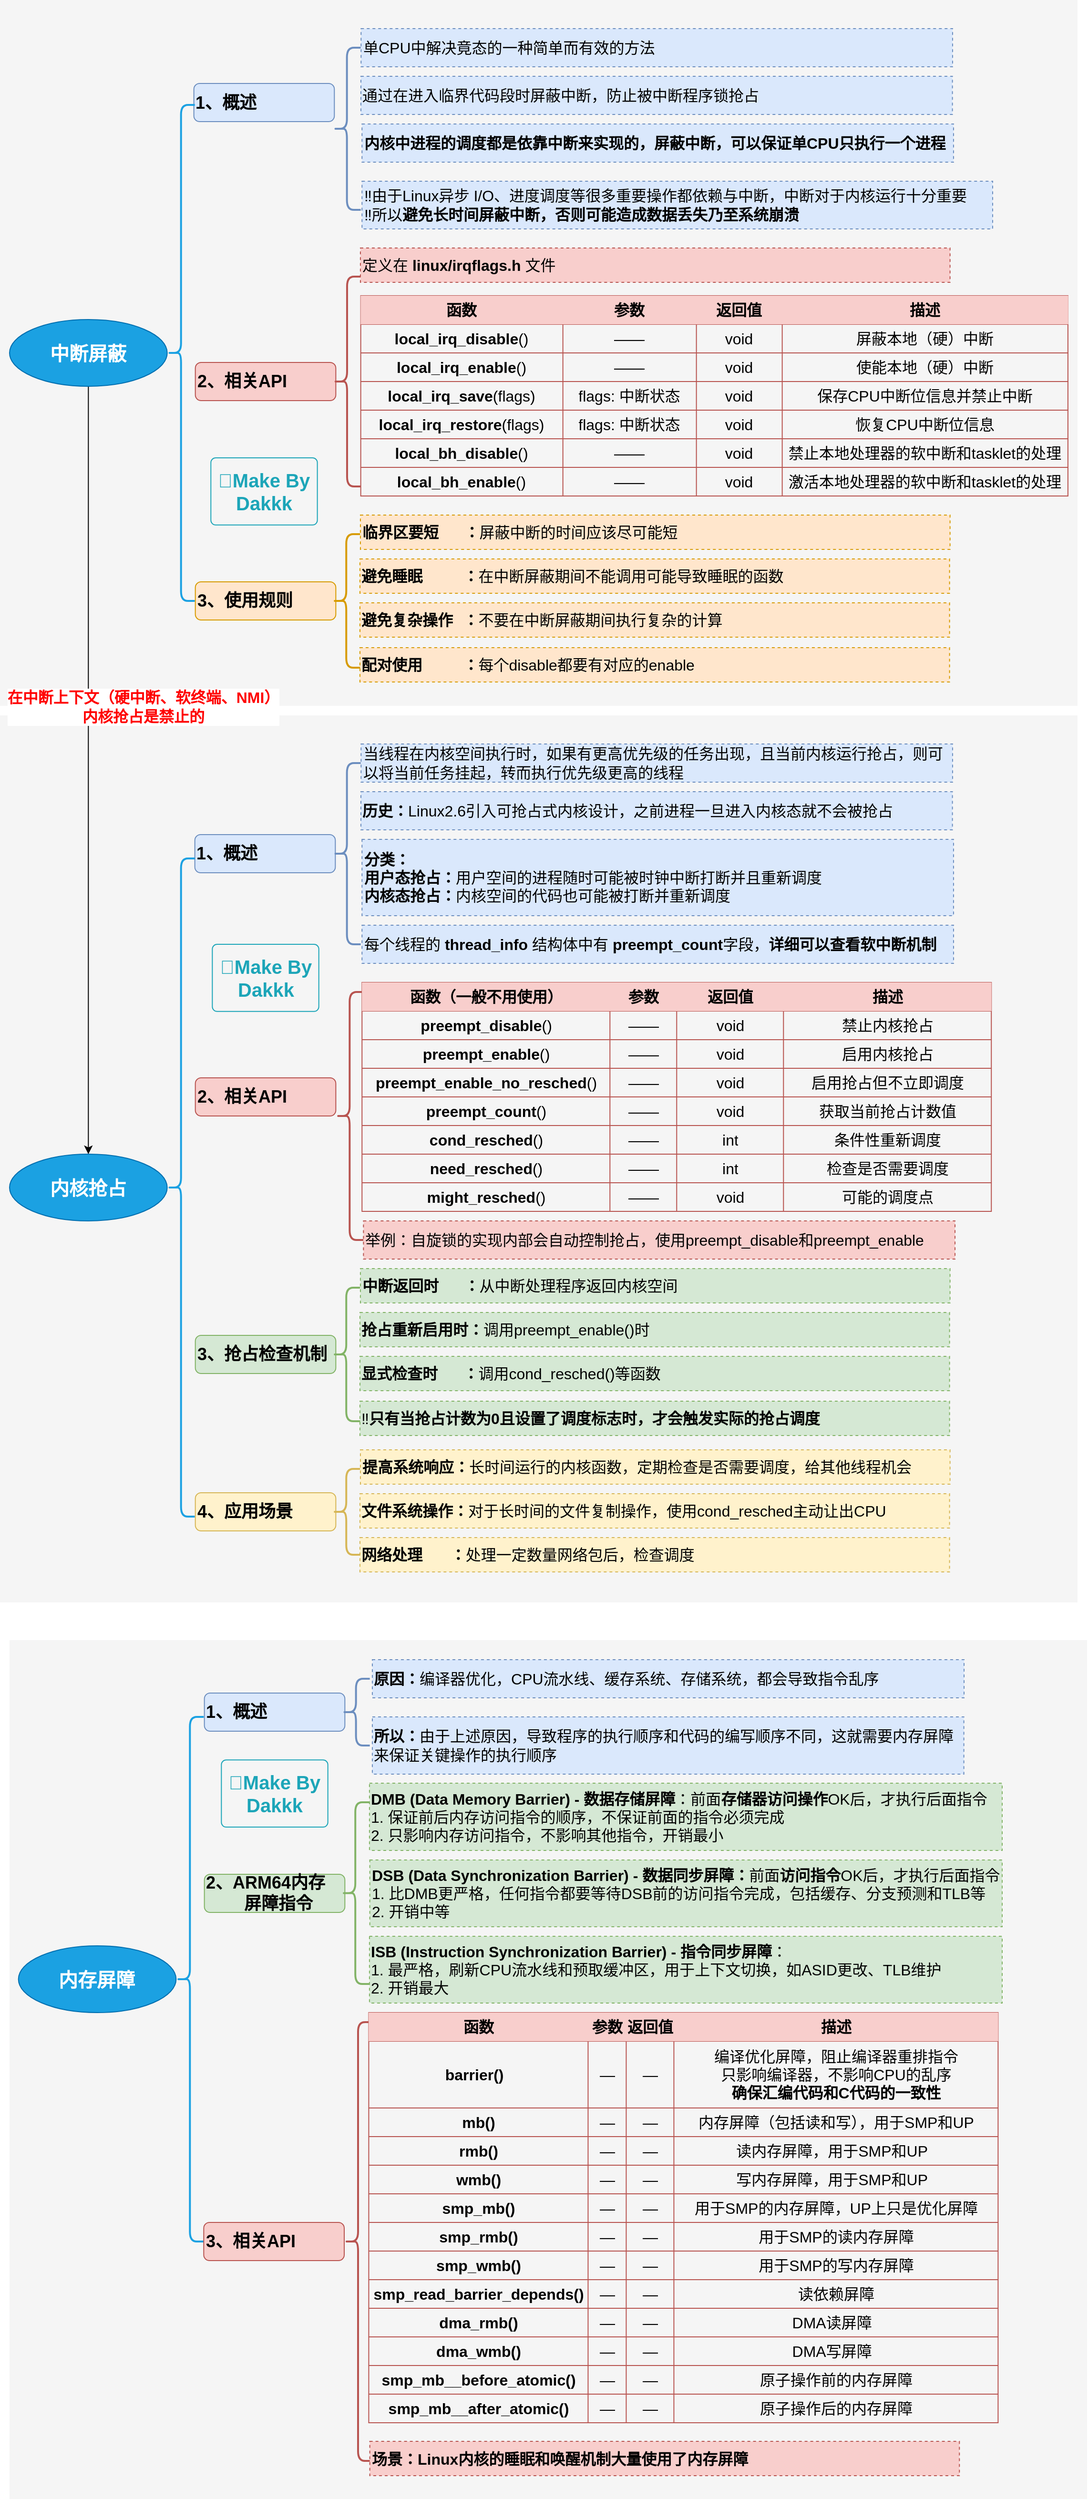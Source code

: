 <mxfile version="27.0.9">
  <diagram name="第 1 页" id="9OJkJmYKzkhb6c1DOidc">
    <mxGraphModel dx="2951" dy="1716" grid="1" gridSize="10" guides="1" tooltips="1" connect="1" arrows="1" fold="1" page="1" pageScale="1" pageWidth="1169" pageHeight="1654" math="0" shadow="0">
      <root>
        <mxCell id="0" />
        <mxCell id="1" parent="0" />
        <mxCell id="3F1R7Xci8SPssrJBkS3U-129" value="" style="rounded=0;whiteSpace=wrap;html=1;fillColor=#f5f5f5;fontColor=#333333;strokeColor=none;" parent="1" vertex="1">
          <mxGeometry x="19" y="780" width="1130" height="930" as="geometry" />
        </mxCell>
        <mxCell id="3F1R7Xci8SPssrJBkS3U-128" value="" style="rounded=0;whiteSpace=wrap;html=1;fillColor=#f5f5f5;fontColor=#333333;strokeColor=none;" parent="1" vertex="1">
          <mxGeometry x="19" y="30" width="1130" height="740" as="geometry" />
        </mxCell>
        <mxCell id="3F1R7Xci8SPssrJBkS3U-1" value="&lt;h2&gt;&lt;font style=&quot;font-size: 18px;&quot;&gt;1、概述&lt;/font&gt;&lt;/h2&gt;" style="rounded=1;whiteSpace=wrap;html=1;fillColor=#dae8fc;strokeColor=#6c8ebf;fontStyle=1;align=left;" parent="1" vertex="1">
          <mxGeometry x="222.32" y="117.5" width="147.33" height="40" as="geometry" />
        </mxCell>
        <mxCell id="3F1R7Xci8SPssrJBkS3U-2" value="&lt;span style=&quot;font-size: 16px;&quot;&gt;通过在进入临界代码段时屏蔽中断，防止被中断程序锁抢占&lt;/span&gt;" style="text;html=1;align=left;verticalAlign=middle;whiteSpace=wrap;rounded=0;fillColor=#dae8fc;strokeColor=#6c8ebf;dashed=1;fontSize=14;" parent="1" vertex="1">
          <mxGeometry x="397.49" y="110" width="620.33" height="40" as="geometry" />
        </mxCell>
        <mxCell id="3F1R7Xci8SPssrJBkS3U-237" style="edgeStyle=orthogonalEdgeStyle;rounded=0;orthogonalLoop=1;jettySize=auto;html=1;entryX=0.5;entryY=0;entryDx=0;entryDy=0;" parent="1" source="3F1R7Xci8SPssrJBkS3U-3" target="3F1R7Xci8SPssrJBkS3U-132" edge="1">
          <mxGeometry relative="1" as="geometry" />
        </mxCell>
        <mxCell id="3F1R7Xci8SPssrJBkS3U-238" value="&lt;font style=&quot;font-size: 16px; color: rgb(255, 0, 0);&quot;&gt;&lt;b&gt;在中断上下文（硬中断、软终端、NMI）&lt;br&gt;内核抢占是禁止的&lt;/b&gt;&lt;/font&gt;" style="edgeLabel;html=1;align=center;verticalAlign=middle;resizable=0;points=[];" parent="3F1R7Xci8SPssrJBkS3U-237" vertex="1" connectable="0">
          <mxGeometry x="0.085" y="-3" relative="1" as="geometry">
            <mxPoint x="60" y="-101" as="offset" />
          </mxGeometry>
        </mxCell>
        <mxCell id="3F1R7Xci8SPssrJBkS3U-3" value="&lt;h1&gt;&lt;span style=&quot;font-size: 20px;&quot;&gt;中断屏蔽&lt;/span&gt;&lt;/h1&gt;" style="ellipse;whiteSpace=wrap;html=1;fillColor=#1ba1e2;strokeColor=#006EAF;fontColor=#ffffff;fontStyle=1" parent="1" vertex="1">
          <mxGeometry x="29" y="365" width="165.34" height="70" as="geometry" />
        </mxCell>
        <mxCell id="3F1R7Xci8SPssrJBkS3U-4" value="" style="shape=curlyBracket;whiteSpace=wrap;html=1;rounded=1;labelPosition=left;verticalLabelPosition=middle;align=right;verticalAlign=middle;fillColor=#f5f5f5;strokeColor=#1BA1E2;strokeWidth=2;fontColor=#333333;" parent="1" vertex="1">
          <mxGeometry x="194.34" y="140" width="29" height="520" as="geometry" />
        </mxCell>
        <mxCell id="3F1R7Xci8SPssrJBkS3U-5" value="&lt;h2&gt;2、相关API&lt;/h2&gt;" style="rounded=1;whiteSpace=wrap;html=1;fillColor=#f8cecc;strokeColor=#b85450;fontStyle=1;align=left;" parent="1" vertex="1">
          <mxGeometry x="223.85" y="410" width="147.33" height="40" as="geometry" />
        </mxCell>
        <mxCell id="3F1R7Xci8SPssrJBkS3U-6" value="" style="shape=curlyBracket;whiteSpace=wrap;html=1;rounded=1;labelPosition=left;verticalLabelPosition=middle;align=right;verticalAlign=middle;fillColor=#f8cecc;strokeColor=#b85450;strokeWidth=2;" parent="1" vertex="1">
          <mxGeometry x="368.49" y="320" width="29" height="220" as="geometry" />
        </mxCell>
        <mxCell id="3F1R7Xci8SPssrJBkS3U-7" value="" style="shape=table;startSize=0;container=1;collapsible=0;childLayout=tableLayout;fillColor=none;strokeColor=#b85450;" parent="1" vertex="1">
          <mxGeometry x="397.33" y="340" width="741.63" height="210" as="geometry" />
        </mxCell>
        <mxCell id="3F1R7Xci8SPssrJBkS3U-8" value="" style="shape=tableRow;horizontal=0;startSize=0;swimlaneHead=0;swimlaneBody=0;strokeColor=#b85450;top=0;left=0;bottom=0;right=0;collapsible=0;dropTarget=0;fillColor=#f8cecc;points=[[0,0.5],[1,0.5]];portConstraint=eastwest;" parent="3F1R7Xci8SPssrJBkS3U-7" vertex="1">
          <mxGeometry width="741.63" height="30" as="geometry" />
        </mxCell>
        <mxCell id="3F1R7Xci8SPssrJBkS3U-9" value="函数" style="shape=partialRectangle;html=1;whiteSpace=wrap;connectable=0;strokeColor=#b85450;overflow=hidden;fillColor=#f8cecc;top=0;left=0;bottom=0;right=0;pointerEvents=1;fontSize=16;fontStyle=1" parent="3F1R7Xci8SPssrJBkS3U-8" vertex="1">
          <mxGeometry width="212" height="30" as="geometry">
            <mxRectangle width="212" height="30" as="alternateBounds" />
          </mxGeometry>
        </mxCell>
        <mxCell id="3F1R7Xci8SPssrJBkS3U-10" value="参数" style="shape=partialRectangle;html=1;whiteSpace=wrap;connectable=0;strokeColor=#b85450;overflow=hidden;fillColor=#f8cecc;top=0;left=0;bottom=0;right=0;pointerEvents=1;fontSize=16;fontStyle=1" parent="3F1R7Xci8SPssrJBkS3U-8" vertex="1">
          <mxGeometry x="212" width="140" height="30" as="geometry">
            <mxRectangle width="140" height="30" as="alternateBounds" />
          </mxGeometry>
        </mxCell>
        <mxCell id="3F1R7Xci8SPssrJBkS3U-11" value="返回值" style="shape=partialRectangle;html=1;whiteSpace=wrap;connectable=0;strokeColor=#b85450;overflow=hidden;fillColor=#f8cecc;top=0;left=0;bottom=0;right=0;pointerEvents=1;fontSize=16;fontStyle=1" parent="3F1R7Xci8SPssrJBkS3U-8" vertex="1">
          <mxGeometry x="352" width="90" height="30" as="geometry">
            <mxRectangle width="90" height="30" as="alternateBounds" />
          </mxGeometry>
        </mxCell>
        <mxCell id="3F1R7Xci8SPssrJBkS3U-12" value="描述" style="shape=partialRectangle;html=1;whiteSpace=wrap;connectable=0;strokeColor=#000000;overflow=hidden;fillColor=#f8cecc;top=0;left=0;bottom=0;right=0;pointerEvents=1;fontSize=16;fontStyle=1" parent="3F1R7Xci8SPssrJBkS3U-8" vertex="1">
          <mxGeometry x="442" width="300" height="30" as="geometry">
            <mxRectangle width="300" height="30" as="alternateBounds" />
          </mxGeometry>
        </mxCell>
        <mxCell id="3F1R7Xci8SPssrJBkS3U-13" value="" style="shape=tableRow;horizontal=0;startSize=0;swimlaneHead=0;swimlaneBody=0;strokeColor=inherit;top=0;left=0;bottom=0;right=0;collapsible=0;dropTarget=0;fillColor=none;points=[[0,0.5],[1,0.5]];portConstraint=eastwest;" parent="3F1R7Xci8SPssrJBkS3U-7" vertex="1">
          <mxGeometry y="30" width="741.63" height="30" as="geometry" />
        </mxCell>
        <mxCell id="3F1R7Xci8SPssrJBkS3U-14" value="&lt;b&gt;local_irq_disable&lt;/b&gt;()" style="shape=partialRectangle;html=1;whiteSpace=wrap;connectable=0;strokeColor=inherit;overflow=hidden;fillColor=none;top=0;left=0;bottom=0;right=0;pointerEvents=1;fontSize=16;align=center;" parent="3F1R7Xci8SPssrJBkS3U-13" vertex="1">
          <mxGeometry width="212" height="30" as="geometry">
            <mxRectangle width="212" height="30" as="alternateBounds" />
          </mxGeometry>
        </mxCell>
        <mxCell id="3F1R7Xci8SPssrJBkS3U-15" value="——" style="shape=partialRectangle;html=1;whiteSpace=wrap;connectable=0;strokeColor=inherit;overflow=hidden;fillColor=none;top=0;left=0;bottom=0;right=0;pointerEvents=1;fontSize=16;" parent="3F1R7Xci8SPssrJBkS3U-13" vertex="1">
          <mxGeometry x="212" width="140" height="30" as="geometry">
            <mxRectangle width="140" height="30" as="alternateBounds" />
          </mxGeometry>
        </mxCell>
        <mxCell id="3F1R7Xci8SPssrJBkS3U-16" value="void" style="shape=partialRectangle;html=1;whiteSpace=wrap;connectable=0;strokeColor=inherit;overflow=hidden;fillColor=none;top=0;left=0;bottom=0;right=0;pointerEvents=1;fontSize=16;" parent="3F1R7Xci8SPssrJBkS3U-13" vertex="1">
          <mxGeometry x="352" width="90" height="30" as="geometry">
            <mxRectangle width="90" height="30" as="alternateBounds" />
          </mxGeometry>
        </mxCell>
        <mxCell id="3F1R7Xci8SPssrJBkS3U-17" value="屏蔽本地（硬）中断" style="shape=partialRectangle;html=1;whiteSpace=wrap;connectable=0;strokeColor=inherit;overflow=hidden;fillColor=none;top=0;left=0;bottom=0;right=0;pointerEvents=1;fontSize=16;" parent="3F1R7Xci8SPssrJBkS3U-13" vertex="1">
          <mxGeometry x="442" width="300" height="30" as="geometry">
            <mxRectangle width="300" height="30" as="alternateBounds" />
          </mxGeometry>
        </mxCell>
        <mxCell id="3F1R7Xci8SPssrJBkS3U-18" value="" style="shape=tableRow;horizontal=0;startSize=0;swimlaneHead=0;swimlaneBody=0;strokeColor=inherit;top=0;left=0;bottom=0;right=0;collapsible=0;dropTarget=0;fillColor=none;points=[[0,0.5],[1,0.5]];portConstraint=eastwest;" parent="3F1R7Xci8SPssrJBkS3U-7" vertex="1">
          <mxGeometry y="60" width="741.63" height="30" as="geometry" />
        </mxCell>
        <mxCell id="3F1R7Xci8SPssrJBkS3U-19" value="&lt;b&gt;local_irq_enable&lt;/b&gt;()" style="shape=partialRectangle;html=1;whiteSpace=wrap;connectable=0;strokeColor=inherit;overflow=hidden;fillColor=none;top=0;left=0;bottom=0;right=0;pointerEvents=1;fontSize=16;align=center;" parent="3F1R7Xci8SPssrJBkS3U-18" vertex="1">
          <mxGeometry width="212" height="30" as="geometry">
            <mxRectangle width="212" height="30" as="alternateBounds" />
          </mxGeometry>
        </mxCell>
        <mxCell id="3F1R7Xci8SPssrJBkS3U-20" value="——" style="shape=partialRectangle;html=1;whiteSpace=wrap;connectable=0;strokeColor=inherit;overflow=hidden;fillColor=none;top=0;left=0;bottom=0;right=0;pointerEvents=1;fontSize=16;" parent="3F1R7Xci8SPssrJBkS3U-18" vertex="1">
          <mxGeometry x="212" width="140" height="30" as="geometry">
            <mxRectangle width="140" height="30" as="alternateBounds" />
          </mxGeometry>
        </mxCell>
        <mxCell id="3F1R7Xci8SPssrJBkS3U-21" value="void" style="shape=partialRectangle;html=1;whiteSpace=wrap;connectable=0;strokeColor=inherit;overflow=hidden;fillColor=none;top=0;left=0;bottom=0;right=0;pointerEvents=1;fontSize=16;" parent="3F1R7Xci8SPssrJBkS3U-18" vertex="1">
          <mxGeometry x="352" width="90" height="30" as="geometry">
            <mxRectangle width="90" height="30" as="alternateBounds" />
          </mxGeometry>
        </mxCell>
        <mxCell id="3F1R7Xci8SPssrJBkS3U-22" value="使能本地（硬）中断" style="shape=partialRectangle;html=1;whiteSpace=wrap;connectable=0;strokeColor=inherit;overflow=hidden;fillColor=none;top=0;left=0;bottom=0;right=0;pointerEvents=1;fontSize=16;" parent="3F1R7Xci8SPssrJBkS3U-18" vertex="1">
          <mxGeometry x="442" width="300" height="30" as="geometry">
            <mxRectangle width="300" height="30" as="alternateBounds" />
          </mxGeometry>
        </mxCell>
        <mxCell id="3F1R7Xci8SPssrJBkS3U-23" value="" style="shape=tableRow;horizontal=0;startSize=0;swimlaneHead=0;swimlaneBody=0;strokeColor=inherit;top=0;left=0;bottom=0;right=0;collapsible=0;dropTarget=0;fillColor=none;points=[[0,0.5],[1,0.5]];portConstraint=eastwest;" parent="3F1R7Xci8SPssrJBkS3U-7" vertex="1">
          <mxGeometry y="90" width="741.63" height="30" as="geometry" />
        </mxCell>
        <mxCell id="3F1R7Xci8SPssrJBkS3U-24" value="&lt;b&gt;local_irq_save&lt;/b&gt;(flags)" style="shape=partialRectangle;html=1;whiteSpace=wrap;connectable=0;strokeColor=inherit;overflow=hidden;fillColor=none;top=0;left=0;bottom=0;right=0;pointerEvents=1;fontSize=16;align=center;" parent="3F1R7Xci8SPssrJBkS3U-23" vertex="1">
          <mxGeometry width="212" height="30" as="geometry">
            <mxRectangle width="212" height="30" as="alternateBounds" />
          </mxGeometry>
        </mxCell>
        <mxCell id="3F1R7Xci8SPssrJBkS3U-25" value="flags: 中断状态" style="shape=partialRectangle;html=1;whiteSpace=wrap;connectable=0;strokeColor=inherit;overflow=hidden;fillColor=none;top=0;left=0;bottom=0;right=0;pointerEvents=1;fontSize=16;" parent="3F1R7Xci8SPssrJBkS3U-23" vertex="1">
          <mxGeometry x="212" width="140" height="30" as="geometry">
            <mxRectangle width="140" height="30" as="alternateBounds" />
          </mxGeometry>
        </mxCell>
        <mxCell id="3F1R7Xci8SPssrJBkS3U-26" value="void" style="shape=partialRectangle;html=1;whiteSpace=wrap;connectable=0;strokeColor=inherit;overflow=hidden;fillColor=none;top=0;left=0;bottom=0;right=0;pointerEvents=1;fontSize=16;" parent="3F1R7Xci8SPssrJBkS3U-23" vertex="1">
          <mxGeometry x="352" width="90" height="30" as="geometry">
            <mxRectangle width="90" height="30" as="alternateBounds" />
          </mxGeometry>
        </mxCell>
        <mxCell id="3F1R7Xci8SPssrJBkS3U-27" value="保存CPU中断位信息并禁止中断" style="shape=partialRectangle;html=1;whiteSpace=wrap;connectable=0;strokeColor=inherit;overflow=hidden;fillColor=none;top=0;left=0;bottom=0;right=0;pointerEvents=1;fontSize=16;" parent="3F1R7Xci8SPssrJBkS3U-23" vertex="1">
          <mxGeometry x="442" width="300" height="30" as="geometry">
            <mxRectangle width="300" height="30" as="alternateBounds" />
          </mxGeometry>
        </mxCell>
        <mxCell id="3F1R7Xci8SPssrJBkS3U-28" value="" style="shape=tableRow;horizontal=0;startSize=0;swimlaneHead=0;swimlaneBody=0;strokeColor=inherit;top=0;left=0;bottom=0;right=0;collapsible=0;dropTarget=0;fillColor=none;points=[[0,0.5],[1,0.5]];portConstraint=eastwest;" parent="3F1R7Xci8SPssrJBkS3U-7" vertex="1">
          <mxGeometry y="120" width="741.63" height="30" as="geometry" />
        </mxCell>
        <mxCell id="3F1R7Xci8SPssrJBkS3U-29" value="&lt;b&gt;local_irq_restore&lt;/b&gt;(flags)" style="shape=partialRectangle;html=1;whiteSpace=wrap;connectable=0;strokeColor=inherit;overflow=hidden;fillColor=none;top=0;left=0;bottom=0;right=0;pointerEvents=1;fontSize=16;align=center;" parent="3F1R7Xci8SPssrJBkS3U-28" vertex="1">
          <mxGeometry width="212" height="30" as="geometry">
            <mxRectangle width="212" height="30" as="alternateBounds" />
          </mxGeometry>
        </mxCell>
        <mxCell id="3F1R7Xci8SPssrJBkS3U-30" value="flags: 中断状态" style="shape=partialRectangle;html=1;whiteSpace=wrap;connectable=0;strokeColor=inherit;overflow=hidden;fillColor=none;top=0;left=0;bottom=0;right=0;pointerEvents=1;fontSize=16;" parent="3F1R7Xci8SPssrJBkS3U-28" vertex="1">
          <mxGeometry x="212" width="140" height="30" as="geometry">
            <mxRectangle width="140" height="30" as="alternateBounds" />
          </mxGeometry>
        </mxCell>
        <mxCell id="3F1R7Xci8SPssrJBkS3U-31" value="void" style="shape=partialRectangle;html=1;whiteSpace=wrap;connectable=0;strokeColor=inherit;overflow=hidden;fillColor=none;top=0;left=0;bottom=0;right=0;pointerEvents=1;fontSize=16;" parent="3F1R7Xci8SPssrJBkS3U-28" vertex="1">
          <mxGeometry x="352" width="90" height="30" as="geometry">
            <mxRectangle width="90" height="30" as="alternateBounds" />
          </mxGeometry>
        </mxCell>
        <mxCell id="3F1R7Xci8SPssrJBkS3U-32" value="恢复CPU中断位信息" style="shape=partialRectangle;html=1;whiteSpace=wrap;connectable=0;strokeColor=inherit;overflow=hidden;fillColor=none;top=0;left=0;bottom=0;right=0;pointerEvents=1;fontSize=16;" parent="3F1R7Xci8SPssrJBkS3U-28" vertex="1">
          <mxGeometry x="442" width="300" height="30" as="geometry">
            <mxRectangle width="300" height="30" as="alternateBounds" />
          </mxGeometry>
        </mxCell>
        <mxCell id="3F1R7Xci8SPssrJBkS3U-33" value="" style="shape=tableRow;horizontal=0;startSize=0;swimlaneHead=0;swimlaneBody=0;strokeColor=inherit;top=0;left=0;bottom=0;right=0;collapsible=0;dropTarget=0;fillColor=none;points=[[0,0.5],[1,0.5]];portConstraint=eastwest;" parent="3F1R7Xci8SPssrJBkS3U-7" vertex="1">
          <mxGeometry y="150" width="741.63" height="30" as="geometry" />
        </mxCell>
        <mxCell id="3F1R7Xci8SPssrJBkS3U-34" value="&lt;b&gt;local_bh_disable&lt;/b&gt;()" style="shape=partialRectangle;html=1;whiteSpace=wrap;connectable=0;strokeColor=inherit;overflow=hidden;fillColor=none;top=0;left=0;bottom=0;right=0;pointerEvents=1;fontSize=16;align=center;" parent="3F1R7Xci8SPssrJBkS3U-33" vertex="1">
          <mxGeometry width="212" height="30" as="geometry">
            <mxRectangle width="212" height="30" as="alternateBounds" />
          </mxGeometry>
        </mxCell>
        <mxCell id="3F1R7Xci8SPssrJBkS3U-35" value="——" style="shape=partialRectangle;html=1;whiteSpace=wrap;connectable=0;strokeColor=inherit;overflow=hidden;fillColor=none;top=0;left=0;bottom=0;right=0;pointerEvents=1;fontSize=16;" parent="3F1R7Xci8SPssrJBkS3U-33" vertex="1">
          <mxGeometry x="212" width="140" height="30" as="geometry">
            <mxRectangle width="140" height="30" as="alternateBounds" />
          </mxGeometry>
        </mxCell>
        <mxCell id="3F1R7Xci8SPssrJBkS3U-36" value="void" style="shape=partialRectangle;html=1;whiteSpace=wrap;connectable=0;strokeColor=inherit;overflow=hidden;fillColor=none;top=0;left=0;bottom=0;right=0;pointerEvents=1;fontSize=16;" parent="3F1R7Xci8SPssrJBkS3U-33" vertex="1">
          <mxGeometry x="352" width="90" height="30" as="geometry">
            <mxRectangle width="90" height="30" as="alternateBounds" />
          </mxGeometry>
        </mxCell>
        <mxCell id="3F1R7Xci8SPssrJBkS3U-37" value="禁止本地处理器的软中断和tasklet的处理" style="shape=partialRectangle;html=1;whiteSpace=wrap;connectable=0;strokeColor=inherit;overflow=hidden;fillColor=none;top=0;left=0;bottom=0;right=0;pointerEvents=1;fontSize=16;" parent="3F1R7Xci8SPssrJBkS3U-33" vertex="1">
          <mxGeometry x="442" width="300" height="30" as="geometry">
            <mxRectangle width="300" height="30" as="alternateBounds" />
          </mxGeometry>
        </mxCell>
        <mxCell id="3F1R7Xci8SPssrJBkS3U-38" value="" style="shape=tableRow;horizontal=0;startSize=0;swimlaneHead=0;swimlaneBody=0;strokeColor=inherit;top=0;left=0;bottom=0;right=0;collapsible=0;dropTarget=0;fillColor=none;points=[[0,0.5],[1,0.5]];portConstraint=eastwest;" parent="3F1R7Xci8SPssrJBkS3U-7" vertex="1">
          <mxGeometry y="180" width="741.63" height="30" as="geometry" />
        </mxCell>
        <mxCell id="3F1R7Xci8SPssrJBkS3U-39" value="&lt;b&gt;local_bh_enable&lt;/b&gt;()" style="shape=partialRectangle;html=1;whiteSpace=wrap;connectable=0;strokeColor=inherit;overflow=hidden;fillColor=none;top=0;left=0;bottom=0;right=0;pointerEvents=1;fontSize=16;align=center;" parent="3F1R7Xci8SPssrJBkS3U-38" vertex="1">
          <mxGeometry width="212" height="30" as="geometry">
            <mxRectangle width="212" height="30" as="alternateBounds" />
          </mxGeometry>
        </mxCell>
        <mxCell id="3F1R7Xci8SPssrJBkS3U-40" value="——" style="shape=partialRectangle;html=1;whiteSpace=wrap;connectable=0;strokeColor=inherit;overflow=hidden;fillColor=none;top=0;left=0;bottom=0;right=0;pointerEvents=1;fontSize=16;" parent="3F1R7Xci8SPssrJBkS3U-38" vertex="1">
          <mxGeometry x="212" width="140" height="30" as="geometry">
            <mxRectangle width="140" height="30" as="alternateBounds" />
          </mxGeometry>
        </mxCell>
        <mxCell id="3F1R7Xci8SPssrJBkS3U-41" value="void" style="shape=partialRectangle;html=1;whiteSpace=wrap;connectable=0;strokeColor=inherit;overflow=hidden;fillColor=none;top=0;left=0;bottom=0;right=0;pointerEvents=1;fontSize=16;" parent="3F1R7Xci8SPssrJBkS3U-38" vertex="1">
          <mxGeometry x="352" width="90" height="30" as="geometry">
            <mxRectangle width="90" height="30" as="alternateBounds" />
          </mxGeometry>
        </mxCell>
        <mxCell id="3F1R7Xci8SPssrJBkS3U-42" value="激活本地处理器的软中断和tasklet的处理" style="shape=partialRectangle;html=1;whiteSpace=wrap;connectable=0;strokeColor=inherit;overflow=hidden;fillColor=none;top=0;left=0;bottom=0;right=0;pointerEvents=1;fontSize=16;" parent="3F1R7Xci8SPssrJBkS3U-38" vertex="1">
          <mxGeometry x="442" width="300" height="30" as="geometry">
            <mxRectangle width="300" height="30" as="alternateBounds" />
          </mxGeometry>
        </mxCell>
        <mxCell id="3F1R7Xci8SPssrJBkS3U-48" value="&lt;span style=&quot;font-size: 16px;&quot;&gt;定义在&amp;nbsp;&lt;b&gt;linux/irqflags.h&lt;/b&gt;&lt;/span&gt;&lt;b style=&quot;font-size: 16px;&quot;&gt;&amp;nbsp;&lt;/b&gt;&lt;span style=&quot;font-size: 16px;&quot;&gt;文件&lt;/span&gt;" style="text;html=1;align=left;verticalAlign=middle;whiteSpace=wrap;rounded=0;fillColor=#f8cecc;strokeColor=#b85450;dashed=1;fontSize=14;" parent="1" vertex="1">
          <mxGeometry x="396.98" y="290" width="618.34" height="36" as="geometry" />
        </mxCell>
        <mxCell id="3F1R7Xci8SPssrJBkS3U-49" value="&lt;font style=&quot;font-size: 20px;&quot;&gt;🌻Make By Dakkk&lt;/font&gt;" style="html=1;shadow=0;dashed=0;shape=mxgraph.bootstrap.rrect;rSize=5;strokeColor=#1CA5B8;strokeWidth=1;fillColor=none;fontColor=#1CA5B8;whiteSpace=wrap;align=center;verticalAlign=middle;spacingLeft=0;fontStyle=1;fontSize=16;spacing=5;" parent="1" vertex="1">
          <mxGeometry x="240.15" y="510" width="111.67" height="70.39" as="geometry" />
        </mxCell>
        <mxCell id="3F1R7Xci8SPssrJBkS3U-50" value="&lt;span style=&quot;font-size: 16px;&quot;&gt;单CPU中解决竟态的一种简单而有效的方法&lt;/span&gt;" style="text;html=1;align=left;verticalAlign=middle;whiteSpace=wrap;rounded=0;fillColor=#dae8fc;strokeColor=#6c8ebf;dashed=1;fontSize=14;" parent="1" vertex="1">
          <mxGeometry x="397.65" y="60" width="620.33" height="40" as="geometry" />
        </mxCell>
        <mxCell id="3F1R7Xci8SPssrJBkS3U-51" value="" style="shape=curlyBracket;whiteSpace=wrap;html=1;rounded=1;labelPosition=left;verticalLabelPosition=middle;align=right;verticalAlign=middle;fillColor=#dae8fc;strokeColor=#6c8ebf;strokeWidth=2;" parent="1" vertex="1">
          <mxGeometry x="368.33" y="80" width="29" height="170" as="geometry" />
        </mxCell>
        <mxCell id="3F1R7Xci8SPssrJBkS3U-63" value="&lt;h2&gt;3、使用规则&lt;br&gt;&lt;/h2&gt;" style="rounded=1;whiteSpace=wrap;html=1;fillColor=#ffe6cc;strokeColor=#d79b00;fontStyle=1;align=left;" parent="1" vertex="1">
          <mxGeometry x="223.85" y="640" width="147.33" height="40" as="geometry" />
        </mxCell>
        <mxCell id="3F1R7Xci8SPssrJBkS3U-64" value="&lt;span style=&quot;font-size: 16px;&quot;&gt;&lt;b&gt;临界区要短&lt;span style=&quot;white-space: pre;&quot;&gt;&#x9;&lt;/span&gt;：&lt;/b&gt;屏蔽中断的时间应该尽可能短&lt;/span&gt;" style="text;html=1;align=left;verticalAlign=middle;whiteSpace=wrap;rounded=0;fillColor=#ffe6cc;strokeColor=#d79b00;dashed=1;fontSize=14;" parent="1" vertex="1">
          <mxGeometry x="396.98" y="570" width="618.34" height="36" as="geometry" />
        </mxCell>
        <mxCell id="3F1R7Xci8SPssrJBkS3U-65" value="&lt;span style=&quot;font-size: 16px;&quot;&gt;&lt;b&gt;避免睡眠&lt;span style=&quot;white-space: pre;&quot;&gt;&#x9;&lt;/span&gt;&lt;span style=&quot;white-space: pre;&quot;&gt;&#x9;&lt;/span&gt;：&lt;/b&gt;在中断屏蔽期间不能调用可能导致睡眠的函数&lt;/span&gt;" style="text;html=1;align=left;verticalAlign=middle;whiteSpace=wrap;rounded=0;fillColor=#ffe6cc;strokeColor=#d79b00;dashed=1;fontSize=14;" parent="1" vertex="1">
          <mxGeometry x="396.47" y="616" width="618.34" height="36" as="geometry" />
        </mxCell>
        <mxCell id="3F1R7Xci8SPssrJBkS3U-66" value="&lt;span style=&quot;font-size: 16px;&quot;&gt;&lt;b&gt;避免复杂操作&lt;span style=&quot;white-space: pre;&quot;&gt;&#x9;&lt;/span&gt;：&lt;/b&gt;不要在中断屏蔽期间执行复杂的计算&lt;/span&gt;" style="text;html=1;align=left;verticalAlign=middle;whiteSpace=wrap;rounded=0;fillColor=#ffe6cc;strokeColor=#d79b00;dashed=1;fontSize=14;" parent="1" vertex="1">
          <mxGeometry x="396.47" y="662" width="618.34" height="36" as="geometry" />
        </mxCell>
        <mxCell id="3F1R7Xci8SPssrJBkS3U-67" value="&lt;span style=&quot;font-size: 16px;&quot;&gt;&lt;b&gt;配对使用&lt;span style=&quot;white-space: pre;&quot;&gt;&#x9;&lt;/span&gt;&lt;span style=&quot;white-space: pre;&quot;&gt;&#x9;&lt;/span&gt;：&lt;/b&gt;每个disable都要有对应的enable&lt;/span&gt;" style="text;html=1;align=left;verticalAlign=middle;whiteSpace=wrap;rounded=0;fillColor=#ffe6cc;strokeColor=#d79b00;dashed=1;fontSize=14;" parent="1" vertex="1">
          <mxGeometry x="396.47" y="709" width="618.34" height="36" as="geometry" />
        </mxCell>
        <mxCell id="3F1R7Xci8SPssrJBkS3U-68" value="" style="shape=curlyBracket;whiteSpace=wrap;html=1;rounded=1;labelPosition=left;verticalLabelPosition=middle;align=right;verticalAlign=middle;fillColor=#ffe6cc;strokeColor=#d79b00;strokeWidth=2;" parent="1" vertex="1">
          <mxGeometry x="367.63" y="590" width="29" height="140" as="geometry" />
        </mxCell>
        <mxCell id="3F1R7Xci8SPssrJBkS3U-69" value="&lt;span style=&quot;font-size: 16px;&quot;&gt;&lt;b&gt;内核中进程的调度都是依靠中断来实现的，屏蔽中断，可以保证单CPU只执行一个进程&lt;/b&gt;&lt;/span&gt;" style="text;html=1;align=left;verticalAlign=middle;whiteSpace=wrap;rounded=0;fillColor=#dae8fc;strokeColor=#6c8ebf;dashed=1;fontSize=14;" parent="1" vertex="1">
          <mxGeometry x="398.65" y="160" width="620.33" height="40" as="geometry" />
        </mxCell>
        <mxCell id="3F1R7Xci8SPssrJBkS3U-127" value="&lt;span style=&quot;font-size: 16px;&quot;&gt;‼️由于Linux异步 I/O、进度调度等很多重要操作都依赖与中断，中断对于内核运行十分重要&lt;br&gt;&lt;/span&gt;&lt;div&gt;&lt;span style=&quot;background-color: transparent; font-size: 16px;&quot;&gt;‼️&lt;/span&gt;&lt;span style=&quot;font-size: 16px;&quot;&gt;所以&lt;b&gt;避免长时间屏蔽中断，否则可能造成数据丢失乃至系统崩溃&lt;/b&gt;&lt;/span&gt;&lt;/div&gt;" style="text;html=1;align=left;verticalAlign=middle;whiteSpace=wrap;rounded=0;fillColor=#dae8fc;strokeColor=#6c8ebf;dashed=1;fontSize=14;" parent="1" vertex="1">
          <mxGeometry x="398.65" y="220" width="661.35" height="50" as="geometry" />
        </mxCell>
        <mxCell id="3F1R7Xci8SPssrJBkS3U-130" value="&lt;h2&gt;&lt;font style=&quot;font-size: 18px;&quot;&gt;1、概述&lt;/font&gt;&lt;/h2&gt;" style="rounded=1;whiteSpace=wrap;html=1;fillColor=#dae8fc;strokeColor=#6c8ebf;fontStyle=1;align=left;" parent="1" vertex="1">
          <mxGeometry x="223.34" y="905" width="147.33" height="40" as="geometry" />
        </mxCell>
        <mxCell id="3F1R7Xci8SPssrJBkS3U-131" value="&lt;span style=&quot;font-size: 16px;&quot;&gt;&lt;b&gt;历史：&lt;/b&gt;Linux2.6引入可抢占式内核设计，之前进程一旦进入内核态就不会被抢占&lt;/span&gt;" style="text;html=1;align=left;verticalAlign=middle;whiteSpace=wrap;rounded=0;fillColor=#dae8fc;strokeColor=#6c8ebf;dashed=1;fontSize=14;" parent="1" vertex="1">
          <mxGeometry x="397.49" y="860" width="620.33" height="40" as="geometry" />
        </mxCell>
        <mxCell id="3F1R7Xci8SPssrJBkS3U-132" value="&lt;h1&gt;&lt;span style=&quot;font-size: 20px;&quot;&gt;内核抢占&lt;/span&gt;&lt;/h1&gt;" style="ellipse;whiteSpace=wrap;html=1;fillColor=#1ba1e2;strokeColor=#006EAF;fontColor=#ffffff;fontStyle=1" parent="1" vertex="1">
          <mxGeometry x="29" y="1240" width="165.34" height="70" as="geometry" />
        </mxCell>
        <mxCell id="3F1R7Xci8SPssrJBkS3U-133" value="" style="shape=curlyBracket;whiteSpace=wrap;html=1;rounded=1;labelPosition=left;verticalLabelPosition=middle;align=right;verticalAlign=middle;fillColor=#f5f5f5;strokeColor=#1BA1E2;strokeWidth=2;fontColor=#333333;" parent="1" vertex="1">
          <mxGeometry x="194.34" y="930" width="29" height="690" as="geometry" />
        </mxCell>
        <mxCell id="3F1R7Xci8SPssrJBkS3U-134" value="&lt;h2&gt;2、相关API&lt;/h2&gt;" style="rounded=1;whiteSpace=wrap;html=1;fillColor=#f8cecc;strokeColor=#b85450;fontStyle=1;align=left;" parent="1" vertex="1">
          <mxGeometry x="223.85" y="1160" width="147.33" height="40" as="geometry" />
        </mxCell>
        <mxCell id="3F1R7Xci8SPssrJBkS3U-135" value="" style="shape=curlyBracket;whiteSpace=wrap;html=1;rounded=1;labelPosition=left;verticalLabelPosition=middle;align=right;verticalAlign=middle;fillColor=#f8cecc;strokeColor=#b85450;strokeWidth=2;" parent="1" vertex="1">
          <mxGeometry x="371.18" y="1070" width="29" height="260" as="geometry" />
        </mxCell>
        <mxCell id="3F1R7Xci8SPssrJBkS3U-136" value="" style="shape=table;startSize=0;container=1;collapsible=0;childLayout=tableLayout;fillColor=none;strokeColor=#b85450;" parent="1" vertex="1">
          <mxGeometry x="398.65" y="1060" width="659.98" height="240" as="geometry" />
        </mxCell>
        <mxCell id="3F1R7Xci8SPssrJBkS3U-137" value="" style="shape=tableRow;horizontal=0;startSize=0;swimlaneHead=0;swimlaneBody=0;strokeColor=#b85450;top=0;left=0;bottom=0;right=0;collapsible=0;dropTarget=0;fillColor=#f8cecc;points=[[0,0.5],[1,0.5]];portConstraint=eastwest;" parent="3F1R7Xci8SPssrJBkS3U-136" vertex="1">
          <mxGeometry width="659.98" height="30" as="geometry" />
        </mxCell>
        <mxCell id="3F1R7Xci8SPssrJBkS3U-138" value="函数（一般不用使用）" style="shape=partialRectangle;html=1;whiteSpace=wrap;connectable=0;strokeColor=#b85450;overflow=hidden;fillColor=#f8cecc;top=0;left=0;bottom=0;right=0;pointerEvents=1;fontSize=16;fontStyle=1" parent="3F1R7Xci8SPssrJBkS3U-137" vertex="1">
          <mxGeometry width="260" height="30" as="geometry">
            <mxRectangle width="260" height="30" as="alternateBounds" />
          </mxGeometry>
        </mxCell>
        <mxCell id="3F1R7Xci8SPssrJBkS3U-139" value="参数" style="shape=partialRectangle;html=1;whiteSpace=wrap;connectable=0;strokeColor=#b85450;overflow=hidden;fillColor=#f8cecc;top=0;left=0;bottom=0;right=0;pointerEvents=1;fontSize=16;fontStyle=1" parent="3F1R7Xci8SPssrJBkS3U-137" vertex="1">
          <mxGeometry x="260" width="70" height="30" as="geometry">
            <mxRectangle width="70" height="30" as="alternateBounds" />
          </mxGeometry>
        </mxCell>
        <mxCell id="3F1R7Xci8SPssrJBkS3U-140" value="返回值" style="shape=partialRectangle;html=1;whiteSpace=wrap;connectable=0;strokeColor=#b85450;overflow=hidden;fillColor=#f8cecc;top=0;left=0;bottom=0;right=0;pointerEvents=1;fontSize=16;fontStyle=1" parent="3F1R7Xci8SPssrJBkS3U-137" vertex="1">
          <mxGeometry x="330" width="112" height="30" as="geometry">
            <mxRectangle width="112" height="30" as="alternateBounds" />
          </mxGeometry>
        </mxCell>
        <mxCell id="3F1R7Xci8SPssrJBkS3U-141" value="描述" style="shape=partialRectangle;html=1;whiteSpace=wrap;connectable=0;strokeColor=#000000;overflow=hidden;fillColor=#f8cecc;top=0;left=0;bottom=0;right=0;pointerEvents=1;fontSize=16;fontStyle=1" parent="3F1R7Xci8SPssrJBkS3U-137" vertex="1">
          <mxGeometry x="442" width="218" height="30" as="geometry">
            <mxRectangle width="218" height="30" as="alternateBounds" />
          </mxGeometry>
        </mxCell>
        <mxCell id="3F1R7Xci8SPssrJBkS3U-142" value="" style="shape=tableRow;horizontal=0;startSize=0;swimlaneHead=0;swimlaneBody=0;strokeColor=inherit;top=0;left=0;bottom=0;right=0;collapsible=0;dropTarget=0;fillColor=none;points=[[0,0.5],[1,0.5]];portConstraint=eastwest;" parent="3F1R7Xci8SPssrJBkS3U-136" vertex="1">
          <mxGeometry y="30" width="659.98" height="30" as="geometry" />
        </mxCell>
        <mxCell id="3F1R7Xci8SPssrJBkS3U-143" value="&lt;b&gt;preempt_disable&lt;/b&gt;()" style="shape=partialRectangle;html=1;whiteSpace=wrap;connectable=0;strokeColor=inherit;overflow=hidden;fillColor=none;top=0;left=0;bottom=0;right=0;pointerEvents=1;fontSize=16;align=center;" parent="3F1R7Xci8SPssrJBkS3U-142" vertex="1">
          <mxGeometry width="260" height="30" as="geometry">
            <mxRectangle width="260" height="30" as="alternateBounds" />
          </mxGeometry>
        </mxCell>
        <mxCell id="3F1R7Xci8SPssrJBkS3U-144" value="——" style="shape=partialRectangle;html=1;whiteSpace=wrap;connectable=0;strokeColor=inherit;overflow=hidden;fillColor=none;top=0;left=0;bottom=0;right=0;pointerEvents=1;fontSize=16;" parent="3F1R7Xci8SPssrJBkS3U-142" vertex="1">
          <mxGeometry x="260" width="70" height="30" as="geometry">
            <mxRectangle width="70" height="30" as="alternateBounds" />
          </mxGeometry>
        </mxCell>
        <mxCell id="3F1R7Xci8SPssrJBkS3U-145" value="void" style="shape=partialRectangle;html=1;whiteSpace=wrap;connectable=0;strokeColor=inherit;overflow=hidden;fillColor=none;top=0;left=0;bottom=0;right=0;pointerEvents=1;fontSize=16;" parent="3F1R7Xci8SPssrJBkS3U-142" vertex="1">
          <mxGeometry x="330" width="112" height="30" as="geometry">
            <mxRectangle width="112" height="30" as="alternateBounds" />
          </mxGeometry>
        </mxCell>
        <mxCell id="3F1R7Xci8SPssrJBkS3U-146" value="禁止内核抢占" style="shape=partialRectangle;html=1;whiteSpace=wrap;connectable=0;strokeColor=inherit;overflow=hidden;fillColor=none;top=0;left=0;bottom=0;right=0;pointerEvents=1;fontSize=16;" parent="3F1R7Xci8SPssrJBkS3U-142" vertex="1">
          <mxGeometry x="442" width="218" height="30" as="geometry">
            <mxRectangle width="218" height="30" as="alternateBounds" />
          </mxGeometry>
        </mxCell>
        <mxCell id="3F1R7Xci8SPssrJBkS3U-147" value="" style="shape=tableRow;horizontal=0;startSize=0;swimlaneHead=0;swimlaneBody=0;strokeColor=inherit;top=0;left=0;bottom=0;right=0;collapsible=0;dropTarget=0;fillColor=none;points=[[0,0.5],[1,0.5]];portConstraint=eastwest;" parent="3F1R7Xci8SPssrJBkS3U-136" vertex="1">
          <mxGeometry y="60" width="659.98" height="30" as="geometry" />
        </mxCell>
        <mxCell id="3F1R7Xci8SPssrJBkS3U-148" value="&lt;b&gt;preempt_enable&lt;/b&gt;()" style="shape=partialRectangle;html=1;whiteSpace=wrap;connectable=0;strokeColor=inherit;overflow=hidden;fillColor=none;top=0;left=0;bottom=0;right=0;pointerEvents=1;fontSize=16;align=center;" parent="3F1R7Xci8SPssrJBkS3U-147" vertex="1">
          <mxGeometry width="260" height="30" as="geometry">
            <mxRectangle width="260" height="30" as="alternateBounds" />
          </mxGeometry>
        </mxCell>
        <mxCell id="3F1R7Xci8SPssrJBkS3U-149" value="——" style="shape=partialRectangle;html=1;whiteSpace=wrap;connectable=0;strokeColor=inherit;overflow=hidden;fillColor=none;top=0;left=0;bottom=0;right=0;pointerEvents=1;fontSize=16;" parent="3F1R7Xci8SPssrJBkS3U-147" vertex="1">
          <mxGeometry x="260" width="70" height="30" as="geometry">
            <mxRectangle width="70" height="30" as="alternateBounds" />
          </mxGeometry>
        </mxCell>
        <mxCell id="3F1R7Xci8SPssrJBkS3U-150" value="void" style="shape=partialRectangle;html=1;whiteSpace=wrap;connectable=0;strokeColor=inherit;overflow=hidden;fillColor=none;top=0;left=0;bottom=0;right=0;pointerEvents=1;fontSize=16;" parent="3F1R7Xci8SPssrJBkS3U-147" vertex="1">
          <mxGeometry x="330" width="112" height="30" as="geometry">
            <mxRectangle width="112" height="30" as="alternateBounds" />
          </mxGeometry>
        </mxCell>
        <mxCell id="3F1R7Xci8SPssrJBkS3U-151" value="启用内核抢占" style="shape=partialRectangle;html=1;whiteSpace=wrap;connectable=0;strokeColor=inherit;overflow=hidden;fillColor=none;top=0;left=0;bottom=0;right=0;pointerEvents=1;fontSize=16;" parent="3F1R7Xci8SPssrJBkS3U-147" vertex="1">
          <mxGeometry x="442" width="218" height="30" as="geometry">
            <mxRectangle width="218" height="30" as="alternateBounds" />
          </mxGeometry>
        </mxCell>
        <mxCell id="3F1R7Xci8SPssrJBkS3U-152" value="" style="shape=tableRow;horizontal=0;startSize=0;swimlaneHead=0;swimlaneBody=0;strokeColor=inherit;top=0;left=0;bottom=0;right=0;collapsible=0;dropTarget=0;fillColor=none;points=[[0,0.5],[1,0.5]];portConstraint=eastwest;" parent="3F1R7Xci8SPssrJBkS3U-136" vertex="1">
          <mxGeometry y="90" width="659.98" height="30" as="geometry" />
        </mxCell>
        <mxCell id="3F1R7Xci8SPssrJBkS3U-153" value="&lt;b&gt;preempt_enable_no_resched&lt;/b&gt;()" style="shape=partialRectangle;html=1;whiteSpace=wrap;connectable=0;strokeColor=inherit;overflow=hidden;fillColor=none;top=0;left=0;bottom=0;right=0;pointerEvents=1;fontSize=16;align=center;" parent="3F1R7Xci8SPssrJBkS3U-152" vertex="1">
          <mxGeometry width="260" height="30" as="geometry">
            <mxRectangle width="260" height="30" as="alternateBounds" />
          </mxGeometry>
        </mxCell>
        <mxCell id="3F1R7Xci8SPssrJBkS3U-154" value="——" style="shape=partialRectangle;html=1;whiteSpace=wrap;connectable=0;strokeColor=inherit;overflow=hidden;fillColor=none;top=0;left=0;bottom=0;right=0;pointerEvents=1;fontSize=16;" parent="3F1R7Xci8SPssrJBkS3U-152" vertex="1">
          <mxGeometry x="260" width="70" height="30" as="geometry">
            <mxRectangle width="70" height="30" as="alternateBounds" />
          </mxGeometry>
        </mxCell>
        <mxCell id="3F1R7Xci8SPssrJBkS3U-155" value="void" style="shape=partialRectangle;html=1;whiteSpace=wrap;connectable=0;strokeColor=inherit;overflow=hidden;fillColor=none;top=0;left=0;bottom=0;right=0;pointerEvents=1;fontSize=16;" parent="3F1R7Xci8SPssrJBkS3U-152" vertex="1">
          <mxGeometry x="330" width="112" height="30" as="geometry">
            <mxRectangle width="112" height="30" as="alternateBounds" />
          </mxGeometry>
        </mxCell>
        <mxCell id="3F1R7Xci8SPssrJBkS3U-156" value="启用抢占但不立即调度" style="shape=partialRectangle;html=1;whiteSpace=wrap;connectable=0;strokeColor=inherit;overflow=hidden;fillColor=none;top=0;left=0;bottom=0;right=0;pointerEvents=1;fontSize=16;" parent="3F1R7Xci8SPssrJBkS3U-152" vertex="1">
          <mxGeometry x="442" width="218" height="30" as="geometry">
            <mxRectangle width="218" height="30" as="alternateBounds" />
          </mxGeometry>
        </mxCell>
        <mxCell id="3F1R7Xci8SPssrJBkS3U-157" value="" style="shape=tableRow;horizontal=0;startSize=0;swimlaneHead=0;swimlaneBody=0;strokeColor=inherit;top=0;left=0;bottom=0;right=0;collapsible=0;dropTarget=0;fillColor=none;points=[[0,0.5],[1,0.5]];portConstraint=eastwest;" parent="3F1R7Xci8SPssrJBkS3U-136" vertex="1">
          <mxGeometry y="120" width="659.98" height="30" as="geometry" />
        </mxCell>
        <mxCell id="3F1R7Xci8SPssrJBkS3U-158" value="&lt;b&gt;preempt_count&lt;/b&gt;()" style="shape=partialRectangle;html=1;whiteSpace=wrap;connectable=0;strokeColor=inherit;overflow=hidden;fillColor=none;top=0;left=0;bottom=0;right=0;pointerEvents=1;fontSize=16;align=center;" parent="3F1R7Xci8SPssrJBkS3U-157" vertex="1">
          <mxGeometry width="260" height="30" as="geometry">
            <mxRectangle width="260" height="30" as="alternateBounds" />
          </mxGeometry>
        </mxCell>
        <mxCell id="3F1R7Xci8SPssrJBkS3U-159" value="——" style="shape=partialRectangle;html=1;whiteSpace=wrap;connectable=0;strokeColor=inherit;overflow=hidden;fillColor=none;top=0;left=0;bottom=0;right=0;pointerEvents=1;fontSize=16;" parent="3F1R7Xci8SPssrJBkS3U-157" vertex="1">
          <mxGeometry x="260" width="70" height="30" as="geometry">
            <mxRectangle width="70" height="30" as="alternateBounds" />
          </mxGeometry>
        </mxCell>
        <mxCell id="3F1R7Xci8SPssrJBkS3U-160" value="void" style="shape=partialRectangle;html=1;whiteSpace=wrap;connectable=0;strokeColor=inherit;overflow=hidden;fillColor=none;top=0;left=0;bottom=0;right=0;pointerEvents=1;fontSize=16;" parent="3F1R7Xci8SPssrJBkS3U-157" vertex="1">
          <mxGeometry x="330" width="112" height="30" as="geometry">
            <mxRectangle width="112" height="30" as="alternateBounds" />
          </mxGeometry>
        </mxCell>
        <mxCell id="3F1R7Xci8SPssrJBkS3U-161" value="获取当前抢占计数值" style="shape=partialRectangle;html=1;whiteSpace=wrap;connectable=0;strokeColor=inherit;overflow=hidden;fillColor=none;top=0;left=0;bottom=0;right=0;pointerEvents=1;fontSize=16;" parent="3F1R7Xci8SPssrJBkS3U-157" vertex="1">
          <mxGeometry x="442" width="218" height="30" as="geometry">
            <mxRectangle width="218" height="30" as="alternateBounds" />
          </mxGeometry>
        </mxCell>
        <mxCell id="3F1R7Xci8SPssrJBkS3U-162" value="" style="shape=tableRow;horizontal=0;startSize=0;swimlaneHead=0;swimlaneBody=0;strokeColor=inherit;top=0;left=0;bottom=0;right=0;collapsible=0;dropTarget=0;fillColor=none;points=[[0,0.5],[1,0.5]];portConstraint=eastwest;" parent="3F1R7Xci8SPssrJBkS3U-136" vertex="1">
          <mxGeometry y="150" width="659.98" height="30" as="geometry" />
        </mxCell>
        <mxCell id="3F1R7Xci8SPssrJBkS3U-163" value="&lt;b&gt;cond_resched&lt;/b&gt;()" style="shape=partialRectangle;html=1;whiteSpace=wrap;connectable=0;strokeColor=inherit;overflow=hidden;fillColor=none;top=0;left=0;bottom=0;right=0;pointerEvents=1;fontSize=16;align=center;" parent="3F1R7Xci8SPssrJBkS3U-162" vertex="1">
          <mxGeometry width="260" height="30" as="geometry">
            <mxRectangle width="260" height="30" as="alternateBounds" />
          </mxGeometry>
        </mxCell>
        <mxCell id="3F1R7Xci8SPssrJBkS3U-164" value="——" style="shape=partialRectangle;html=1;whiteSpace=wrap;connectable=0;strokeColor=inherit;overflow=hidden;fillColor=none;top=0;left=0;bottom=0;right=0;pointerEvents=1;fontSize=16;" parent="3F1R7Xci8SPssrJBkS3U-162" vertex="1">
          <mxGeometry x="260" width="70" height="30" as="geometry">
            <mxRectangle width="70" height="30" as="alternateBounds" />
          </mxGeometry>
        </mxCell>
        <mxCell id="3F1R7Xci8SPssrJBkS3U-165" value="int" style="shape=partialRectangle;html=1;whiteSpace=wrap;connectable=0;strokeColor=inherit;overflow=hidden;fillColor=none;top=0;left=0;bottom=0;right=0;pointerEvents=1;fontSize=16;" parent="3F1R7Xci8SPssrJBkS3U-162" vertex="1">
          <mxGeometry x="330" width="112" height="30" as="geometry">
            <mxRectangle width="112" height="30" as="alternateBounds" />
          </mxGeometry>
        </mxCell>
        <mxCell id="3F1R7Xci8SPssrJBkS3U-166" value="条件性重新调度" style="shape=partialRectangle;html=1;whiteSpace=wrap;connectable=0;strokeColor=inherit;overflow=hidden;fillColor=none;top=0;left=0;bottom=0;right=0;pointerEvents=1;fontSize=16;" parent="3F1R7Xci8SPssrJBkS3U-162" vertex="1">
          <mxGeometry x="442" width="218" height="30" as="geometry">
            <mxRectangle width="218" height="30" as="alternateBounds" />
          </mxGeometry>
        </mxCell>
        <mxCell id="3F1R7Xci8SPssrJBkS3U-167" value="" style="shape=tableRow;horizontal=0;startSize=0;swimlaneHead=0;swimlaneBody=0;strokeColor=inherit;top=0;left=0;bottom=0;right=0;collapsible=0;dropTarget=0;fillColor=none;points=[[0,0.5],[1,0.5]];portConstraint=eastwest;" parent="3F1R7Xci8SPssrJBkS3U-136" vertex="1">
          <mxGeometry y="180" width="659.98" height="30" as="geometry" />
        </mxCell>
        <mxCell id="3F1R7Xci8SPssrJBkS3U-168" value="&lt;b&gt;need_resched&lt;/b&gt;()" style="shape=partialRectangle;html=1;whiteSpace=wrap;connectable=0;strokeColor=inherit;overflow=hidden;fillColor=none;top=0;left=0;bottom=0;right=0;pointerEvents=1;fontSize=16;align=center;" parent="3F1R7Xci8SPssrJBkS3U-167" vertex="1">
          <mxGeometry width="260" height="30" as="geometry">
            <mxRectangle width="260" height="30" as="alternateBounds" />
          </mxGeometry>
        </mxCell>
        <mxCell id="3F1R7Xci8SPssrJBkS3U-169" value="——" style="shape=partialRectangle;html=1;whiteSpace=wrap;connectable=0;strokeColor=inherit;overflow=hidden;fillColor=none;top=0;left=0;bottom=0;right=0;pointerEvents=1;fontSize=16;" parent="3F1R7Xci8SPssrJBkS3U-167" vertex="1">
          <mxGeometry x="260" width="70" height="30" as="geometry">
            <mxRectangle width="70" height="30" as="alternateBounds" />
          </mxGeometry>
        </mxCell>
        <mxCell id="3F1R7Xci8SPssrJBkS3U-170" value="int" style="shape=partialRectangle;html=1;whiteSpace=wrap;connectable=0;strokeColor=inherit;overflow=hidden;fillColor=none;top=0;left=0;bottom=0;right=0;pointerEvents=1;fontSize=16;" parent="3F1R7Xci8SPssrJBkS3U-167" vertex="1">
          <mxGeometry x="330" width="112" height="30" as="geometry">
            <mxRectangle width="112" height="30" as="alternateBounds" />
          </mxGeometry>
        </mxCell>
        <mxCell id="3F1R7Xci8SPssrJBkS3U-171" value="检查是否需要调度" style="shape=partialRectangle;html=1;whiteSpace=wrap;connectable=0;strokeColor=inherit;overflow=hidden;fillColor=none;top=0;left=0;bottom=0;right=0;pointerEvents=1;fontSize=16;" parent="3F1R7Xci8SPssrJBkS3U-167" vertex="1">
          <mxGeometry x="442" width="218" height="30" as="geometry">
            <mxRectangle width="218" height="30" as="alternateBounds" />
          </mxGeometry>
        </mxCell>
        <mxCell id="3F1R7Xci8SPssrJBkS3U-184" value="" style="shape=tableRow;horizontal=0;startSize=0;swimlaneHead=0;swimlaneBody=0;strokeColor=inherit;top=0;left=0;bottom=0;right=0;collapsible=0;dropTarget=0;fillColor=none;points=[[0,0.5],[1,0.5]];portConstraint=eastwest;" parent="3F1R7Xci8SPssrJBkS3U-136" vertex="1">
          <mxGeometry y="210" width="659.98" height="30" as="geometry" />
        </mxCell>
        <mxCell id="3F1R7Xci8SPssrJBkS3U-185" value="&lt;b&gt;might_resched&lt;/b&gt;()" style="shape=partialRectangle;html=1;whiteSpace=wrap;connectable=0;strokeColor=inherit;overflow=hidden;fillColor=none;top=0;left=0;bottom=0;right=0;pointerEvents=1;fontSize=16;align=center;" parent="3F1R7Xci8SPssrJBkS3U-184" vertex="1">
          <mxGeometry width="260" height="30" as="geometry">
            <mxRectangle width="260" height="30" as="alternateBounds" />
          </mxGeometry>
        </mxCell>
        <mxCell id="3F1R7Xci8SPssrJBkS3U-186" value="——" style="shape=partialRectangle;html=1;whiteSpace=wrap;connectable=0;strokeColor=inherit;overflow=hidden;fillColor=none;top=0;left=0;bottom=0;right=0;pointerEvents=1;fontSize=16;" parent="3F1R7Xci8SPssrJBkS3U-184" vertex="1">
          <mxGeometry x="260" width="70" height="30" as="geometry">
            <mxRectangle width="70" height="30" as="alternateBounds" />
          </mxGeometry>
        </mxCell>
        <mxCell id="3F1R7Xci8SPssrJBkS3U-187" value="void" style="shape=partialRectangle;html=1;whiteSpace=wrap;connectable=0;strokeColor=inherit;overflow=hidden;fillColor=none;top=0;left=0;bottom=0;right=0;pointerEvents=1;fontSize=16;" parent="3F1R7Xci8SPssrJBkS3U-184" vertex="1">
          <mxGeometry x="330" width="112" height="30" as="geometry">
            <mxRectangle width="112" height="30" as="alternateBounds" />
          </mxGeometry>
        </mxCell>
        <mxCell id="3F1R7Xci8SPssrJBkS3U-188" value="可能的调度点" style="shape=partialRectangle;html=1;whiteSpace=wrap;connectable=0;strokeColor=inherit;overflow=hidden;fillColor=none;top=0;left=0;bottom=0;right=0;pointerEvents=1;fontSize=16;" parent="3F1R7Xci8SPssrJBkS3U-184" vertex="1">
          <mxGeometry x="442" width="218" height="30" as="geometry">
            <mxRectangle width="218" height="30" as="alternateBounds" />
          </mxGeometry>
        </mxCell>
        <mxCell id="3F1R7Xci8SPssrJBkS3U-173" value="&lt;font style=&quot;font-size: 20px;&quot;&gt;🌻Make By Dakkk&lt;/font&gt;" style="html=1;shadow=0;dashed=0;shape=mxgraph.bootstrap.rrect;rSize=5;strokeColor=#1CA5B8;strokeWidth=1;fillColor=none;fontColor=#1CA5B8;whiteSpace=wrap;align=center;verticalAlign=middle;spacingLeft=0;fontStyle=1;fontSize=16;spacing=5;" parent="1" vertex="1">
          <mxGeometry x="241.68" y="1020" width="111.67" height="70.39" as="geometry" />
        </mxCell>
        <mxCell id="3F1R7Xci8SPssrJBkS3U-174" value="&lt;span style=&quot;font-size: 16px;&quot;&gt;当线程在内核空间执行时，如果有更高优先级的任务出现，且当前内核运行抢占，则可以将当前任务挂起，转而执行优先级更高的线程&lt;/span&gt;" style="text;html=1;align=left;verticalAlign=middle;whiteSpace=wrap;rounded=0;fillColor=#dae8fc;strokeColor=#6c8ebf;dashed=1;fontSize=14;" parent="1" vertex="1">
          <mxGeometry x="397.65" y="810" width="620.33" height="40" as="geometry" />
        </mxCell>
        <mxCell id="3F1R7Xci8SPssrJBkS3U-175" value="" style="shape=curlyBracket;whiteSpace=wrap;html=1;rounded=1;labelPosition=left;verticalLabelPosition=middle;align=right;verticalAlign=middle;fillColor=#dae8fc;strokeColor=#6c8ebf;strokeWidth=2;" parent="1" vertex="1">
          <mxGeometry x="368.33" y="830" width="29" height="190" as="geometry" />
        </mxCell>
        <mxCell id="3F1R7Xci8SPssrJBkS3U-176" value="&lt;h2&gt;3、抢占检查机制&lt;br&gt;&lt;/h2&gt;" style="rounded=1;whiteSpace=wrap;html=1;fillColor=#d5e8d4;strokeColor=#82b366;fontStyle=1;align=left;" parent="1" vertex="1">
          <mxGeometry x="223.85" y="1430" width="147.33" height="40" as="geometry" />
        </mxCell>
        <mxCell id="3F1R7Xci8SPssrJBkS3U-177" value="&lt;span style=&quot;font-size: 16px;&quot;&gt;&lt;b&gt;中断返回时&lt;span style=&quot;white-space: pre;&quot;&gt;&#x9;&lt;/span&gt;：&lt;/b&gt;从中断处理程序返回内核空间&lt;/span&gt;" style="text;html=1;align=left;verticalAlign=middle;whiteSpace=wrap;rounded=0;fillColor=#d5e8d4;strokeColor=#82b366;dashed=1;fontSize=14;" parent="1" vertex="1">
          <mxGeometry x="396.98" y="1360" width="618.34" height="36" as="geometry" />
        </mxCell>
        <mxCell id="3F1R7Xci8SPssrJBkS3U-178" value="&lt;span style=&quot;font-size: 16px;&quot;&gt;&lt;b&gt;抢占重新启用时：&lt;/b&gt;调用preempt_enable()时&lt;/span&gt;" style="text;html=1;align=left;verticalAlign=middle;whiteSpace=wrap;rounded=0;fillColor=#d5e8d4;strokeColor=#82b366;dashed=1;fontSize=14;" parent="1" vertex="1">
          <mxGeometry x="396.47" y="1406" width="618.34" height="36" as="geometry" />
        </mxCell>
        <mxCell id="3F1R7Xci8SPssrJBkS3U-179" value="&lt;span style=&quot;font-size: 16px;&quot;&gt;&lt;b&gt;显式检查时&lt;span style=&quot;white-space: pre;&quot;&gt;&#x9;&lt;/span&gt;：&lt;/b&gt;调用cond_resched()等函数&lt;/span&gt;" style="text;html=1;align=left;verticalAlign=middle;whiteSpace=wrap;rounded=0;fillColor=#d5e8d4;strokeColor=#82b366;dashed=1;fontSize=14;" parent="1" vertex="1">
          <mxGeometry x="396.47" y="1452" width="618.34" height="36" as="geometry" />
        </mxCell>
        <mxCell id="3F1R7Xci8SPssrJBkS3U-180" value="&lt;span style=&quot;font-size: 16px;&quot;&gt;‼️&lt;/span&gt;&lt;span style=&quot;font-size: 16px;&quot;&gt;&lt;b&gt;只有当抢占计数为0且设置了调度标志时，才会触发实际的抢占调度&lt;/b&gt;&lt;/span&gt;" style="text;html=1;align=left;verticalAlign=middle;whiteSpace=wrap;rounded=0;fillColor=#d5e8d4;strokeColor=#82b366;dashed=1;fontSize=14;" parent="1" vertex="1">
          <mxGeometry x="396.47" y="1499" width="618.34" height="36" as="geometry" />
        </mxCell>
        <mxCell id="3F1R7Xci8SPssrJBkS3U-181" value="" style="shape=curlyBracket;whiteSpace=wrap;html=1;rounded=1;labelPosition=left;verticalLabelPosition=middle;align=right;verticalAlign=middle;fillColor=#d5e8d4;strokeColor=#82b366;strokeWidth=2;" parent="1" vertex="1">
          <mxGeometry x="367.63" y="1380" width="29" height="140" as="geometry" />
        </mxCell>
        <mxCell id="3F1R7Xci8SPssrJBkS3U-182" value="&lt;font style=&quot;font-size: 16px;&quot;&gt;&lt;b&gt;分类：&lt;/b&gt;&lt;br&gt;&lt;b&gt;用户态抢占：&lt;/b&gt;用户空间的进程随时可能被时钟中断打断并且重新调度&lt;br&gt;&lt;b&gt;内核态抢占：&lt;/b&gt;内核空间的代码也可能被打断并重新调度&lt;/font&gt;" style="text;html=1;align=left;verticalAlign=middle;whiteSpace=wrap;rounded=0;fillColor=#dae8fc;strokeColor=#6c8ebf;dashed=1;fontSize=14;" parent="1" vertex="1">
          <mxGeometry x="398.65" y="910" width="620.33" height="80" as="geometry" />
        </mxCell>
        <mxCell id="3F1R7Xci8SPssrJBkS3U-183" value="&lt;span style=&quot;font-size: 16px;&quot;&gt;每个线程的 &lt;b&gt;thread_info&lt;/b&gt; 结构体中有 &lt;b&gt;preempt_count&lt;/b&gt;字段，&lt;b&gt;详细可以查看软中断机制&lt;/b&gt;&lt;/span&gt;" style="text;html=1;align=left;verticalAlign=middle;whiteSpace=wrap;rounded=0;fillColor=#dae8fc;strokeColor=#6c8ebf;dashed=1;fontSize=14;" parent="1" vertex="1">
          <mxGeometry x="398.65" y="1000" width="620.35" height="40" as="geometry" />
        </mxCell>
        <mxCell id="3F1R7Xci8SPssrJBkS3U-230" value="&lt;span style=&quot;font-size: 16px;&quot;&gt;举例：自旋锁的实现内部会自动控制抢占，使用preempt_disable和preempt_enable&lt;/span&gt;" style="text;html=1;align=left;verticalAlign=middle;whiteSpace=wrap;rounded=0;fillColor=#f8cecc;strokeColor=#b85450;dashed=1;fontSize=14;" parent="1" vertex="1">
          <mxGeometry x="400.18" y="1310" width="620.35" height="40" as="geometry" />
        </mxCell>
        <mxCell id="3F1R7Xci8SPssrJBkS3U-231" value="&lt;h2&gt;4、应用场景&lt;br&gt;&lt;/h2&gt;" style="rounded=1;whiteSpace=wrap;html=1;fillColor=#fff2cc;strokeColor=#d6b656;fontStyle=1;align=left;" parent="1" vertex="1">
          <mxGeometry x="223.85" y="1595" width="147.33" height="40" as="geometry" />
        </mxCell>
        <mxCell id="3F1R7Xci8SPssrJBkS3U-232" value="&lt;span style=&quot;font-size: 16px;&quot;&gt;&lt;b&gt;提高系统响应：&lt;/b&gt;长时间运行的内核函数，定期检查是否需要调度，给其他线程机会&lt;/span&gt;" style="text;html=1;align=left;verticalAlign=middle;whiteSpace=wrap;rounded=0;fillColor=#fff2cc;strokeColor=#d6b656;dashed=1;fontSize=14;" parent="1" vertex="1">
          <mxGeometry x="396.98" y="1550" width="618.34" height="36" as="geometry" />
        </mxCell>
        <mxCell id="3F1R7Xci8SPssrJBkS3U-233" value="&lt;span style=&quot;font-size: 16px;&quot;&gt;&lt;b&gt;文件系统操作：&lt;/b&gt;对于长时间的文件复制操作，使用cond_resched主动让出CPU&lt;/span&gt;" style="text;html=1;align=left;verticalAlign=middle;whiteSpace=wrap;rounded=0;fillColor=#fff2cc;strokeColor=#d6b656;dashed=1;fontSize=14;" parent="1" vertex="1">
          <mxGeometry x="396.47" y="1596" width="618.34" height="36" as="geometry" />
        </mxCell>
        <mxCell id="3F1R7Xci8SPssrJBkS3U-234" value="&lt;span style=&quot;font-size: 16px;&quot;&gt;&lt;b&gt;网络处理&lt;span style=&quot;white-space: pre;&quot;&gt;&#x9;&lt;/span&gt;&amp;nbsp; &amp;nbsp; &amp;nbsp;：&lt;/b&gt;处理一定数量网络包后，检查调度&lt;/span&gt;" style="text;html=1;align=left;verticalAlign=middle;whiteSpace=wrap;rounded=0;fillColor=#fff2cc;strokeColor=#d6b656;dashed=1;fontSize=14;" parent="1" vertex="1">
          <mxGeometry x="396.47" y="1642" width="618.34" height="36" as="geometry" />
        </mxCell>
        <mxCell id="3F1R7Xci8SPssrJBkS3U-236" value="" style="shape=curlyBracket;whiteSpace=wrap;html=1;rounded=1;labelPosition=left;verticalLabelPosition=middle;align=right;verticalAlign=middle;fillColor=#fff2cc;strokeColor=#d6b656;strokeWidth=2;" parent="1" vertex="1">
          <mxGeometry x="367.63" y="1570" width="29" height="90" as="geometry" />
        </mxCell>
        <mxCell id="3F1R7Xci8SPssrJBkS3U-239" value="" style="rounded=0;whiteSpace=wrap;html=1;fillColor=#f5f5f5;fontColor=#333333;strokeColor=none;" parent="1" vertex="1">
          <mxGeometry x="29" y="1749.53" width="1130" height="900.47" as="geometry" />
        </mxCell>
        <mxCell id="3F1R7Xci8SPssrJBkS3U-241" value="&lt;h2&gt;&lt;font style=&quot;font-size: 18px;&quot;&gt;1、概述&lt;/font&gt;&lt;/h2&gt;" style="rounded=1;whiteSpace=wrap;html=1;fillColor=#dae8fc;strokeColor=#6c8ebf;fontStyle=1;align=left;" parent="1" vertex="1">
          <mxGeometry x="233.34" y="1805" width="147.33" height="40" as="geometry" />
        </mxCell>
        <mxCell id="3F1R7Xci8SPssrJBkS3U-242" value="&lt;span style=&quot;font-size: 16px;&quot;&gt;&lt;b&gt;原因：&lt;/b&gt;编译器优化，CPU流水线、缓存系统、存储系统，都会导致指令乱序&lt;/span&gt;" style="text;html=1;align=left;verticalAlign=middle;whiteSpace=wrap;rounded=0;fillColor=#dae8fc;strokeColor=#6c8ebf;dashed=1;fontSize=14;" parent="1" vertex="1">
          <mxGeometry x="409.49" y="1770" width="620.53" height="40" as="geometry" />
        </mxCell>
        <mxCell id="3F1R7Xci8SPssrJBkS3U-243" value="&lt;h1&gt;&lt;span style=&quot;font-size: 20px;&quot;&gt;内存屏障&lt;/span&gt;&lt;/h1&gt;" style="ellipse;whiteSpace=wrap;html=1;fillColor=#1ba1e2;strokeColor=#006EAF;fontColor=#ffffff;fontStyle=1" parent="1" vertex="1">
          <mxGeometry x="38.33" y="2070.0" width="165.34" height="70" as="geometry" />
        </mxCell>
        <mxCell id="3F1R7Xci8SPssrJBkS3U-244" value="" style="shape=curlyBracket;whiteSpace=wrap;html=1;rounded=1;labelPosition=left;verticalLabelPosition=middle;align=right;verticalAlign=middle;fillColor=#f5f5f5;strokeColor=#1BA1E2;strokeWidth=2;fontColor=#333333;" parent="1" vertex="1">
          <mxGeometry x="203.67" y="1830" width="29" height="550" as="geometry" />
        </mxCell>
        <mxCell id="3F1R7Xci8SPssrJBkS3U-245" value="&lt;h2&gt;3、相关API&lt;/h2&gt;" style="rounded=1;whiteSpace=wrap;html=1;fillColor=#f8cecc;strokeColor=#b85450;fontStyle=1;align=left;" parent="1" vertex="1">
          <mxGeometry x="232.67" y="2360.0" width="147.33" height="40" as="geometry" />
        </mxCell>
        <mxCell id="3F1R7Xci8SPssrJBkS3U-246" value="" style="shape=curlyBracket;whiteSpace=wrap;html=1;rounded=1;labelPosition=left;verticalLabelPosition=middle;align=right;verticalAlign=middle;fillColor=#f8cecc;strokeColor=#b85450;strokeWidth=2;" parent="1" vertex="1">
          <mxGeometry x="380" y="2150" width="29" height="460" as="geometry" />
        </mxCell>
        <mxCell id="3F1R7Xci8SPssrJBkS3U-247" value="" style="shape=table;startSize=0;container=1;collapsible=0;childLayout=tableLayout;fillColor=none;strokeColor=#b85450;" parent="1" vertex="1">
          <mxGeometry x="405.72" y="2140" width="659.98" height="430" as="geometry" />
        </mxCell>
        <mxCell id="3F1R7Xci8SPssrJBkS3U-248" value="" style="shape=tableRow;horizontal=0;startSize=0;swimlaneHead=0;swimlaneBody=0;strokeColor=#b85450;top=0;left=0;bottom=0;right=0;collapsible=0;dropTarget=0;fillColor=#f8cecc;points=[[0,0.5],[1,0.5]];portConstraint=eastwest;" parent="3F1R7Xci8SPssrJBkS3U-247" vertex="1">
          <mxGeometry width="659.98" height="30" as="geometry" />
        </mxCell>
        <mxCell id="3F1R7Xci8SPssrJBkS3U-249" value="函数" style="shape=partialRectangle;html=1;whiteSpace=wrap;connectable=0;strokeColor=#b85450;overflow=hidden;fillColor=#f8cecc;top=0;left=0;bottom=0;right=0;pointerEvents=1;fontSize=16;fontStyle=1" parent="3F1R7Xci8SPssrJBkS3U-248" vertex="1">
          <mxGeometry width="230" height="30" as="geometry">
            <mxRectangle width="230" height="30" as="alternateBounds" />
          </mxGeometry>
        </mxCell>
        <mxCell id="3F1R7Xci8SPssrJBkS3U-250" value="参数" style="shape=partialRectangle;html=1;whiteSpace=wrap;connectable=0;strokeColor=#b85450;overflow=hidden;fillColor=#f8cecc;top=0;left=0;bottom=0;right=0;pointerEvents=1;fontSize=16;fontStyle=1" parent="3F1R7Xci8SPssrJBkS3U-248" vertex="1">
          <mxGeometry x="230" width="40" height="30" as="geometry">
            <mxRectangle width="40" height="30" as="alternateBounds" />
          </mxGeometry>
        </mxCell>
        <mxCell id="3F1R7Xci8SPssrJBkS3U-251" value="返回值" style="shape=partialRectangle;html=1;whiteSpace=wrap;connectable=0;strokeColor=#b85450;overflow=hidden;fillColor=#f8cecc;top=0;left=0;bottom=0;right=0;pointerEvents=1;fontSize=16;fontStyle=1" parent="3F1R7Xci8SPssrJBkS3U-248" vertex="1">
          <mxGeometry x="270" width="50" height="30" as="geometry">
            <mxRectangle width="50" height="30" as="alternateBounds" />
          </mxGeometry>
        </mxCell>
        <mxCell id="3F1R7Xci8SPssrJBkS3U-252" value="描述" style="shape=partialRectangle;html=1;whiteSpace=wrap;connectable=0;strokeColor=#000000;overflow=hidden;fillColor=#f8cecc;top=0;left=0;bottom=0;right=0;pointerEvents=1;fontSize=16;fontStyle=1" parent="3F1R7Xci8SPssrJBkS3U-248" vertex="1">
          <mxGeometry x="320" width="340" height="30" as="geometry">
            <mxRectangle width="340" height="30" as="alternateBounds" />
          </mxGeometry>
        </mxCell>
        <mxCell id="3F1R7Xci8SPssrJBkS3U-253" value="" style="shape=tableRow;horizontal=0;startSize=0;swimlaneHead=0;swimlaneBody=0;strokeColor=inherit;top=0;left=0;bottom=0;right=0;collapsible=0;dropTarget=0;fillColor=none;points=[[0,0.5],[1,0.5]];portConstraint=eastwest;" parent="3F1R7Xci8SPssrJBkS3U-247" vertex="1">
          <mxGeometry y="30" width="659.98" height="70" as="geometry" />
        </mxCell>
        <mxCell id="3F1R7Xci8SPssrJBkS3U-254" value="&lt;b&gt;barrier()&amp;nbsp;&amp;nbsp;&lt;/b&gt;" style="shape=partialRectangle;html=1;whiteSpace=wrap;connectable=0;strokeColor=inherit;overflow=hidden;fillColor=none;top=0;left=0;bottom=0;right=0;pointerEvents=1;fontSize=16;align=center;" parent="3F1R7Xci8SPssrJBkS3U-253" vertex="1">
          <mxGeometry width="230" height="70" as="geometry">
            <mxRectangle width="230" height="70" as="alternateBounds" />
          </mxGeometry>
        </mxCell>
        <mxCell id="3F1R7Xci8SPssrJBkS3U-255" value="—" style="shape=partialRectangle;html=1;whiteSpace=wrap;connectable=0;strokeColor=inherit;overflow=hidden;fillColor=none;top=0;left=0;bottom=0;right=0;pointerEvents=1;fontSize=16;" parent="3F1R7Xci8SPssrJBkS3U-253" vertex="1">
          <mxGeometry x="230" width="40" height="70" as="geometry">
            <mxRectangle width="40" height="70" as="alternateBounds" />
          </mxGeometry>
        </mxCell>
        <mxCell id="3F1R7Xci8SPssrJBkS3U-256" value="—" style="shape=partialRectangle;html=1;whiteSpace=wrap;connectable=0;strokeColor=inherit;overflow=hidden;fillColor=none;top=0;left=0;bottom=0;right=0;pointerEvents=1;fontSize=16;" parent="3F1R7Xci8SPssrJBkS3U-253" vertex="1">
          <mxGeometry x="270" width="50" height="70" as="geometry">
            <mxRectangle width="50" height="70" as="alternateBounds" />
          </mxGeometry>
        </mxCell>
        <mxCell id="3F1R7Xci8SPssrJBkS3U-257" value="编译优化屏障，阻止编译器重排指令&lt;br&gt;只影响编译器，不影响CPU的乱序&lt;br&gt;&lt;b&gt;确保汇编代码和C代码的一致性&lt;/b&gt;" style="shape=partialRectangle;html=1;whiteSpace=wrap;connectable=0;strokeColor=inherit;overflow=hidden;fillColor=none;top=0;left=0;bottom=0;right=0;pointerEvents=1;fontSize=16;" parent="3F1R7Xci8SPssrJBkS3U-253" vertex="1">
          <mxGeometry x="320" width="340" height="70" as="geometry">
            <mxRectangle width="340" height="70" as="alternateBounds" />
          </mxGeometry>
        </mxCell>
        <mxCell id="3F1R7Xci8SPssrJBkS3U-258" value="" style="shape=tableRow;horizontal=0;startSize=0;swimlaneHead=0;swimlaneBody=0;strokeColor=inherit;top=0;left=0;bottom=0;right=0;collapsible=0;dropTarget=0;fillColor=none;points=[[0,0.5],[1,0.5]];portConstraint=eastwest;" parent="3F1R7Xci8SPssrJBkS3U-247" vertex="1">
          <mxGeometry y="100" width="659.98" height="30" as="geometry" />
        </mxCell>
        <mxCell id="3F1R7Xci8SPssrJBkS3U-259" value="&lt;b&gt;mb()&lt;/b&gt;" style="shape=partialRectangle;html=1;whiteSpace=wrap;connectable=0;strokeColor=inherit;overflow=hidden;fillColor=none;top=0;left=0;bottom=0;right=0;pointerEvents=1;fontSize=16;align=center;" parent="3F1R7Xci8SPssrJBkS3U-258" vertex="1">
          <mxGeometry width="230" height="30" as="geometry">
            <mxRectangle width="230" height="30" as="alternateBounds" />
          </mxGeometry>
        </mxCell>
        <mxCell id="3F1R7Xci8SPssrJBkS3U-260" value="—" style="shape=partialRectangle;html=1;whiteSpace=wrap;connectable=0;strokeColor=inherit;overflow=hidden;fillColor=none;top=0;left=0;bottom=0;right=0;pointerEvents=1;fontSize=16;" parent="3F1R7Xci8SPssrJBkS3U-258" vertex="1">
          <mxGeometry x="230" width="40" height="30" as="geometry">
            <mxRectangle width="40" height="30" as="alternateBounds" />
          </mxGeometry>
        </mxCell>
        <mxCell id="3F1R7Xci8SPssrJBkS3U-261" value="—" style="shape=partialRectangle;html=1;whiteSpace=wrap;connectable=0;strokeColor=inherit;overflow=hidden;fillColor=none;top=0;left=0;bottom=0;right=0;pointerEvents=1;fontSize=16;" parent="3F1R7Xci8SPssrJBkS3U-258" vertex="1">
          <mxGeometry x="270" width="50" height="30" as="geometry">
            <mxRectangle width="50" height="30" as="alternateBounds" />
          </mxGeometry>
        </mxCell>
        <mxCell id="3F1R7Xci8SPssrJBkS3U-262" value="内存屏障（包括读和写），用于SMP和UP" style="shape=partialRectangle;html=1;whiteSpace=wrap;connectable=0;strokeColor=inherit;overflow=hidden;fillColor=none;top=0;left=0;bottom=0;right=0;pointerEvents=1;fontSize=16;" parent="3F1R7Xci8SPssrJBkS3U-258" vertex="1">
          <mxGeometry x="320" width="340" height="30" as="geometry">
            <mxRectangle width="340" height="30" as="alternateBounds" />
          </mxGeometry>
        </mxCell>
        <mxCell id="3F1R7Xci8SPssrJBkS3U-263" value="" style="shape=tableRow;horizontal=0;startSize=0;swimlaneHead=0;swimlaneBody=0;strokeColor=inherit;top=0;left=0;bottom=0;right=0;collapsible=0;dropTarget=0;fillColor=none;points=[[0,0.5],[1,0.5]];portConstraint=eastwest;" parent="3F1R7Xci8SPssrJBkS3U-247" vertex="1">
          <mxGeometry y="130" width="659.98" height="30" as="geometry" />
        </mxCell>
        <mxCell id="3F1R7Xci8SPssrJBkS3U-264" value="&lt;b&gt;rmb()&lt;/b&gt;" style="shape=partialRectangle;html=1;whiteSpace=wrap;connectable=0;strokeColor=inherit;overflow=hidden;fillColor=none;top=0;left=0;bottom=0;right=0;pointerEvents=1;fontSize=16;align=center;" parent="3F1R7Xci8SPssrJBkS3U-263" vertex="1">
          <mxGeometry width="230" height="30" as="geometry">
            <mxRectangle width="230" height="30" as="alternateBounds" />
          </mxGeometry>
        </mxCell>
        <mxCell id="3F1R7Xci8SPssrJBkS3U-265" value="—" style="shape=partialRectangle;html=1;whiteSpace=wrap;connectable=0;strokeColor=inherit;overflow=hidden;fillColor=none;top=0;left=0;bottom=0;right=0;pointerEvents=1;fontSize=16;" parent="3F1R7Xci8SPssrJBkS3U-263" vertex="1">
          <mxGeometry x="230" width="40" height="30" as="geometry">
            <mxRectangle width="40" height="30" as="alternateBounds" />
          </mxGeometry>
        </mxCell>
        <mxCell id="3F1R7Xci8SPssrJBkS3U-266" value="—" style="shape=partialRectangle;html=1;whiteSpace=wrap;connectable=0;strokeColor=inherit;overflow=hidden;fillColor=none;top=0;left=0;bottom=0;right=0;pointerEvents=1;fontSize=16;" parent="3F1R7Xci8SPssrJBkS3U-263" vertex="1">
          <mxGeometry x="270" width="50" height="30" as="geometry">
            <mxRectangle width="50" height="30" as="alternateBounds" />
          </mxGeometry>
        </mxCell>
        <mxCell id="3F1R7Xci8SPssrJBkS3U-267" value="读内存屏障，用于SMP和UP&amp;nbsp;&amp;nbsp;" style="shape=partialRectangle;html=1;whiteSpace=wrap;connectable=0;strokeColor=inherit;overflow=hidden;fillColor=none;top=0;left=0;bottom=0;right=0;pointerEvents=1;fontSize=16;" parent="3F1R7Xci8SPssrJBkS3U-263" vertex="1">
          <mxGeometry x="320" width="340" height="30" as="geometry">
            <mxRectangle width="340" height="30" as="alternateBounds" />
          </mxGeometry>
        </mxCell>
        <mxCell id="3F1R7Xci8SPssrJBkS3U-268" value="" style="shape=tableRow;horizontal=0;startSize=0;swimlaneHead=0;swimlaneBody=0;strokeColor=inherit;top=0;left=0;bottom=0;right=0;collapsible=0;dropTarget=0;fillColor=none;points=[[0,0.5],[1,0.5]];portConstraint=eastwest;" parent="3F1R7Xci8SPssrJBkS3U-247" vertex="1">
          <mxGeometry y="160" width="659.98" height="30" as="geometry" />
        </mxCell>
        <mxCell id="3F1R7Xci8SPssrJBkS3U-269" value="&lt;b&gt;wmb()&lt;/b&gt;" style="shape=partialRectangle;html=1;whiteSpace=wrap;connectable=0;strokeColor=inherit;overflow=hidden;fillColor=none;top=0;left=0;bottom=0;right=0;pointerEvents=1;fontSize=16;align=center;" parent="3F1R7Xci8SPssrJBkS3U-268" vertex="1">
          <mxGeometry width="230" height="30" as="geometry">
            <mxRectangle width="230" height="30" as="alternateBounds" />
          </mxGeometry>
        </mxCell>
        <mxCell id="3F1R7Xci8SPssrJBkS3U-270" value="—" style="shape=partialRectangle;html=1;whiteSpace=wrap;connectable=0;strokeColor=inherit;overflow=hidden;fillColor=none;top=0;left=0;bottom=0;right=0;pointerEvents=1;fontSize=16;" parent="3F1R7Xci8SPssrJBkS3U-268" vertex="1">
          <mxGeometry x="230" width="40" height="30" as="geometry">
            <mxRectangle width="40" height="30" as="alternateBounds" />
          </mxGeometry>
        </mxCell>
        <mxCell id="3F1R7Xci8SPssrJBkS3U-271" value="—" style="shape=partialRectangle;html=1;whiteSpace=wrap;connectable=0;strokeColor=inherit;overflow=hidden;fillColor=none;top=0;left=0;bottom=0;right=0;pointerEvents=1;fontSize=16;" parent="3F1R7Xci8SPssrJBkS3U-268" vertex="1">
          <mxGeometry x="270" width="50" height="30" as="geometry">
            <mxRectangle width="50" height="30" as="alternateBounds" />
          </mxGeometry>
        </mxCell>
        <mxCell id="3F1R7Xci8SPssrJBkS3U-272" value="写内存屏障，用于SMP和UP&amp;nbsp;&amp;nbsp;" style="shape=partialRectangle;html=1;whiteSpace=wrap;connectable=0;strokeColor=inherit;overflow=hidden;fillColor=none;top=0;left=0;bottom=0;right=0;pointerEvents=1;fontSize=16;" parent="3F1R7Xci8SPssrJBkS3U-268" vertex="1">
          <mxGeometry x="320" width="340" height="30" as="geometry">
            <mxRectangle width="340" height="30" as="alternateBounds" />
          </mxGeometry>
        </mxCell>
        <mxCell id="3F1R7Xci8SPssrJBkS3U-273" value="" style="shape=tableRow;horizontal=0;startSize=0;swimlaneHead=0;swimlaneBody=0;strokeColor=inherit;top=0;left=0;bottom=0;right=0;collapsible=0;dropTarget=0;fillColor=none;points=[[0,0.5],[1,0.5]];portConstraint=eastwest;" parent="3F1R7Xci8SPssrJBkS3U-247" vertex="1">
          <mxGeometry y="190" width="659.98" height="30" as="geometry" />
        </mxCell>
        <mxCell id="3F1R7Xci8SPssrJBkS3U-274" value="&lt;b&gt;smp_mb()&lt;/b&gt;" style="shape=partialRectangle;html=1;whiteSpace=wrap;connectable=0;strokeColor=inherit;overflow=hidden;fillColor=none;top=0;left=0;bottom=0;right=0;pointerEvents=1;fontSize=16;align=center;" parent="3F1R7Xci8SPssrJBkS3U-273" vertex="1">
          <mxGeometry width="230" height="30" as="geometry">
            <mxRectangle width="230" height="30" as="alternateBounds" />
          </mxGeometry>
        </mxCell>
        <mxCell id="3F1R7Xci8SPssrJBkS3U-275" value="—" style="shape=partialRectangle;html=1;whiteSpace=wrap;connectable=0;strokeColor=inherit;overflow=hidden;fillColor=none;top=0;left=0;bottom=0;right=0;pointerEvents=1;fontSize=16;" parent="3F1R7Xci8SPssrJBkS3U-273" vertex="1">
          <mxGeometry x="230" width="40" height="30" as="geometry">
            <mxRectangle width="40" height="30" as="alternateBounds" />
          </mxGeometry>
        </mxCell>
        <mxCell id="3F1R7Xci8SPssrJBkS3U-276" value="—" style="shape=partialRectangle;html=1;whiteSpace=wrap;connectable=0;strokeColor=inherit;overflow=hidden;fillColor=none;top=0;left=0;bottom=0;right=0;pointerEvents=1;fontSize=16;" parent="3F1R7Xci8SPssrJBkS3U-273" vertex="1">
          <mxGeometry x="270" width="50" height="30" as="geometry">
            <mxRectangle width="50" height="30" as="alternateBounds" />
          </mxGeometry>
        </mxCell>
        <mxCell id="3F1R7Xci8SPssrJBkS3U-277" value="用于SMP的内存屏障，UP上只是优化屏障" style="shape=partialRectangle;html=1;whiteSpace=wrap;connectable=0;strokeColor=inherit;overflow=hidden;fillColor=none;top=0;left=0;bottom=0;right=0;pointerEvents=1;fontSize=16;" parent="3F1R7Xci8SPssrJBkS3U-273" vertex="1">
          <mxGeometry x="320" width="340" height="30" as="geometry">
            <mxRectangle width="340" height="30" as="alternateBounds" />
          </mxGeometry>
        </mxCell>
        <mxCell id="3F1R7Xci8SPssrJBkS3U-278" value="" style="shape=tableRow;horizontal=0;startSize=0;swimlaneHead=0;swimlaneBody=0;strokeColor=inherit;top=0;left=0;bottom=0;right=0;collapsible=0;dropTarget=0;fillColor=none;points=[[0,0.5],[1,0.5]];portConstraint=eastwest;" parent="3F1R7Xci8SPssrJBkS3U-247" vertex="1">
          <mxGeometry y="220" width="659.98" height="30" as="geometry" />
        </mxCell>
        <mxCell id="3F1R7Xci8SPssrJBkS3U-279" value="&lt;b&gt;smp_rmb()&lt;/b&gt;" style="shape=partialRectangle;html=1;whiteSpace=wrap;connectable=0;strokeColor=inherit;overflow=hidden;fillColor=none;top=0;left=0;bottom=0;right=0;pointerEvents=1;fontSize=16;align=center;" parent="3F1R7Xci8SPssrJBkS3U-278" vertex="1">
          <mxGeometry width="230" height="30" as="geometry">
            <mxRectangle width="230" height="30" as="alternateBounds" />
          </mxGeometry>
        </mxCell>
        <mxCell id="3F1R7Xci8SPssrJBkS3U-280" value="—" style="shape=partialRectangle;html=1;whiteSpace=wrap;connectable=0;strokeColor=inherit;overflow=hidden;fillColor=none;top=0;left=0;bottom=0;right=0;pointerEvents=1;fontSize=16;" parent="3F1R7Xci8SPssrJBkS3U-278" vertex="1">
          <mxGeometry x="230" width="40" height="30" as="geometry">
            <mxRectangle width="40" height="30" as="alternateBounds" />
          </mxGeometry>
        </mxCell>
        <mxCell id="3F1R7Xci8SPssrJBkS3U-281" value="—" style="shape=partialRectangle;html=1;whiteSpace=wrap;connectable=0;strokeColor=inherit;overflow=hidden;fillColor=none;top=0;left=0;bottom=0;right=0;pointerEvents=1;fontSize=16;" parent="3F1R7Xci8SPssrJBkS3U-278" vertex="1">
          <mxGeometry x="270" width="50" height="30" as="geometry">
            <mxRectangle width="50" height="30" as="alternateBounds" />
          </mxGeometry>
        </mxCell>
        <mxCell id="3F1R7Xci8SPssrJBkS3U-282" value="用于SMP的读内存屏障" style="shape=partialRectangle;html=1;whiteSpace=wrap;connectable=0;strokeColor=inherit;overflow=hidden;fillColor=none;top=0;left=0;bottom=0;right=0;pointerEvents=1;fontSize=16;" parent="3F1R7Xci8SPssrJBkS3U-278" vertex="1">
          <mxGeometry x="320" width="340" height="30" as="geometry">
            <mxRectangle width="340" height="30" as="alternateBounds" />
          </mxGeometry>
        </mxCell>
        <mxCell id="3F1R7Xci8SPssrJBkS3U-283" value="" style="shape=tableRow;horizontal=0;startSize=0;swimlaneHead=0;swimlaneBody=0;strokeColor=inherit;top=0;left=0;bottom=0;right=0;collapsible=0;dropTarget=0;fillColor=none;points=[[0,0.5],[1,0.5]];portConstraint=eastwest;" parent="3F1R7Xci8SPssrJBkS3U-247" vertex="1">
          <mxGeometry y="250" width="659.98" height="30" as="geometry" />
        </mxCell>
        <mxCell id="3F1R7Xci8SPssrJBkS3U-284" value="&lt;b&gt;smp_wmb()&lt;/b&gt;" style="shape=partialRectangle;html=1;whiteSpace=wrap;connectable=0;strokeColor=inherit;overflow=hidden;fillColor=none;top=0;left=0;bottom=0;right=0;pointerEvents=1;fontSize=16;align=center;" parent="3F1R7Xci8SPssrJBkS3U-283" vertex="1">
          <mxGeometry width="230" height="30" as="geometry">
            <mxRectangle width="230" height="30" as="alternateBounds" />
          </mxGeometry>
        </mxCell>
        <mxCell id="3F1R7Xci8SPssrJBkS3U-285" value="—" style="shape=partialRectangle;html=1;whiteSpace=wrap;connectable=0;strokeColor=inherit;overflow=hidden;fillColor=none;top=0;left=0;bottom=0;right=0;pointerEvents=1;fontSize=16;" parent="3F1R7Xci8SPssrJBkS3U-283" vertex="1">
          <mxGeometry x="230" width="40" height="30" as="geometry">
            <mxRectangle width="40" height="30" as="alternateBounds" />
          </mxGeometry>
        </mxCell>
        <mxCell id="3F1R7Xci8SPssrJBkS3U-286" value="—" style="shape=partialRectangle;html=1;whiteSpace=wrap;connectable=0;strokeColor=inherit;overflow=hidden;fillColor=none;top=0;left=0;bottom=0;right=0;pointerEvents=1;fontSize=16;" parent="3F1R7Xci8SPssrJBkS3U-283" vertex="1">
          <mxGeometry x="270" width="50" height="30" as="geometry">
            <mxRectangle width="50" height="30" as="alternateBounds" />
          </mxGeometry>
        </mxCell>
        <mxCell id="3F1R7Xci8SPssrJBkS3U-287" value="用于SMP的写内存屏障" style="shape=partialRectangle;html=1;whiteSpace=wrap;connectable=0;strokeColor=inherit;overflow=hidden;fillColor=none;top=0;left=0;bottom=0;right=0;pointerEvents=1;fontSize=16;" parent="3F1R7Xci8SPssrJBkS3U-283" vertex="1">
          <mxGeometry x="320" width="340" height="30" as="geometry">
            <mxRectangle width="340" height="30" as="alternateBounds" />
          </mxGeometry>
        </mxCell>
        <mxCell id="3F1R7Xci8SPssrJBkS3U-306" value="" style="shape=tableRow;horizontal=0;startSize=0;swimlaneHead=0;swimlaneBody=0;strokeColor=inherit;top=0;left=0;bottom=0;right=0;collapsible=0;dropTarget=0;fillColor=none;points=[[0,0.5],[1,0.5]];portConstraint=eastwest;" parent="3F1R7Xci8SPssrJBkS3U-247" vertex="1">
          <mxGeometry y="280" width="659.98" height="30" as="geometry" />
        </mxCell>
        <mxCell id="3F1R7Xci8SPssrJBkS3U-307" value="&lt;b&gt;smp_read_barrier_depends()&lt;/b&gt;" style="shape=partialRectangle;html=1;whiteSpace=wrap;connectable=0;strokeColor=inherit;overflow=hidden;fillColor=none;top=0;left=0;bottom=0;right=0;pointerEvents=1;fontSize=16;align=center;" parent="3F1R7Xci8SPssrJBkS3U-306" vertex="1">
          <mxGeometry width="230" height="30" as="geometry">
            <mxRectangle width="230" height="30" as="alternateBounds" />
          </mxGeometry>
        </mxCell>
        <mxCell id="3F1R7Xci8SPssrJBkS3U-308" value="—" style="shape=partialRectangle;html=1;whiteSpace=wrap;connectable=0;strokeColor=inherit;overflow=hidden;fillColor=none;top=0;left=0;bottom=0;right=0;pointerEvents=1;fontSize=16;" parent="3F1R7Xci8SPssrJBkS3U-306" vertex="1">
          <mxGeometry x="230" width="40" height="30" as="geometry">
            <mxRectangle width="40" height="30" as="alternateBounds" />
          </mxGeometry>
        </mxCell>
        <mxCell id="3F1R7Xci8SPssrJBkS3U-309" value="—" style="shape=partialRectangle;html=1;whiteSpace=wrap;connectable=0;strokeColor=inherit;overflow=hidden;fillColor=none;top=0;left=0;bottom=0;right=0;pointerEvents=1;fontSize=16;" parent="3F1R7Xci8SPssrJBkS3U-306" vertex="1">
          <mxGeometry x="270" width="50" height="30" as="geometry">
            <mxRectangle width="50" height="30" as="alternateBounds" />
          </mxGeometry>
        </mxCell>
        <mxCell id="3F1R7Xci8SPssrJBkS3U-310" value="读依赖屏障" style="shape=partialRectangle;html=1;whiteSpace=wrap;connectable=0;strokeColor=inherit;overflow=hidden;fillColor=none;top=0;left=0;bottom=0;right=0;pointerEvents=1;fontSize=16;" parent="3F1R7Xci8SPssrJBkS3U-306" vertex="1">
          <mxGeometry x="320" width="340" height="30" as="geometry">
            <mxRectangle width="340" height="30" as="alternateBounds" />
          </mxGeometry>
        </mxCell>
        <mxCell id="3F1R7Xci8SPssrJBkS3U-311" value="" style="shape=tableRow;horizontal=0;startSize=0;swimlaneHead=0;swimlaneBody=0;strokeColor=inherit;top=0;left=0;bottom=0;right=0;collapsible=0;dropTarget=0;fillColor=none;points=[[0,0.5],[1,0.5]];portConstraint=eastwest;" parent="3F1R7Xci8SPssrJBkS3U-247" vertex="1">
          <mxGeometry y="310" width="659.98" height="30" as="geometry" />
        </mxCell>
        <mxCell id="3F1R7Xci8SPssrJBkS3U-312" value="&lt;b&gt;dma_rmb()&lt;/b&gt;" style="shape=partialRectangle;html=1;whiteSpace=wrap;connectable=0;strokeColor=inherit;overflow=hidden;fillColor=none;top=0;left=0;bottom=0;right=0;pointerEvents=1;fontSize=16;align=center;" parent="3F1R7Xci8SPssrJBkS3U-311" vertex="1">
          <mxGeometry width="230" height="30" as="geometry">
            <mxRectangle width="230" height="30" as="alternateBounds" />
          </mxGeometry>
        </mxCell>
        <mxCell id="3F1R7Xci8SPssrJBkS3U-313" value="—" style="shape=partialRectangle;html=1;whiteSpace=wrap;connectable=0;strokeColor=inherit;overflow=hidden;fillColor=none;top=0;left=0;bottom=0;right=0;pointerEvents=1;fontSize=16;" parent="3F1R7Xci8SPssrJBkS3U-311" vertex="1">
          <mxGeometry x="230" width="40" height="30" as="geometry">
            <mxRectangle width="40" height="30" as="alternateBounds" />
          </mxGeometry>
        </mxCell>
        <mxCell id="3F1R7Xci8SPssrJBkS3U-314" value="—" style="shape=partialRectangle;html=1;whiteSpace=wrap;connectable=0;strokeColor=inherit;overflow=hidden;fillColor=none;top=0;left=0;bottom=0;right=0;pointerEvents=1;fontSize=16;" parent="3F1R7Xci8SPssrJBkS3U-311" vertex="1">
          <mxGeometry x="270" width="50" height="30" as="geometry">
            <mxRectangle width="50" height="30" as="alternateBounds" />
          </mxGeometry>
        </mxCell>
        <mxCell id="3F1R7Xci8SPssrJBkS3U-315" value="DMA读屏障&amp;nbsp;&amp;nbsp;" style="shape=partialRectangle;html=1;whiteSpace=wrap;connectable=0;strokeColor=inherit;overflow=hidden;fillColor=none;top=0;left=0;bottom=0;right=0;pointerEvents=1;fontSize=16;" parent="3F1R7Xci8SPssrJBkS3U-311" vertex="1">
          <mxGeometry x="320" width="340" height="30" as="geometry">
            <mxRectangle width="340" height="30" as="alternateBounds" />
          </mxGeometry>
        </mxCell>
        <mxCell id="3F1R7Xci8SPssrJBkS3U-316" value="" style="shape=tableRow;horizontal=0;startSize=0;swimlaneHead=0;swimlaneBody=0;strokeColor=inherit;top=0;left=0;bottom=0;right=0;collapsible=0;dropTarget=0;fillColor=none;points=[[0,0.5],[1,0.5]];portConstraint=eastwest;" parent="3F1R7Xci8SPssrJBkS3U-247" vertex="1">
          <mxGeometry y="340" width="659.98" height="30" as="geometry" />
        </mxCell>
        <mxCell id="3F1R7Xci8SPssrJBkS3U-317" value="&lt;b&gt;dma_wmb()&lt;/b&gt;" style="shape=partialRectangle;html=1;whiteSpace=wrap;connectable=0;strokeColor=inherit;overflow=hidden;fillColor=none;top=0;left=0;bottom=0;right=0;pointerEvents=1;fontSize=16;align=center;" parent="3F1R7Xci8SPssrJBkS3U-316" vertex="1">
          <mxGeometry width="230" height="30" as="geometry">
            <mxRectangle width="230" height="30" as="alternateBounds" />
          </mxGeometry>
        </mxCell>
        <mxCell id="3F1R7Xci8SPssrJBkS3U-318" value="—" style="shape=partialRectangle;html=1;whiteSpace=wrap;connectable=0;strokeColor=inherit;overflow=hidden;fillColor=none;top=0;left=0;bottom=0;right=0;pointerEvents=1;fontSize=16;" parent="3F1R7Xci8SPssrJBkS3U-316" vertex="1">
          <mxGeometry x="230" width="40" height="30" as="geometry">
            <mxRectangle width="40" height="30" as="alternateBounds" />
          </mxGeometry>
        </mxCell>
        <mxCell id="3F1R7Xci8SPssrJBkS3U-319" value="—" style="shape=partialRectangle;html=1;whiteSpace=wrap;connectable=0;strokeColor=inherit;overflow=hidden;fillColor=none;top=0;left=0;bottom=0;right=0;pointerEvents=1;fontSize=16;" parent="3F1R7Xci8SPssrJBkS3U-316" vertex="1">
          <mxGeometry x="270" width="50" height="30" as="geometry">
            <mxRectangle width="50" height="30" as="alternateBounds" />
          </mxGeometry>
        </mxCell>
        <mxCell id="3F1R7Xci8SPssrJBkS3U-320" value="DMA写屏障&amp;nbsp;&amp;nbsp;" style="shape=partialRectangle;html=1;whiteSpace=wrap;connectable=0;strokeColor=inherit;overflow=hidden;fillColor=none;top=0;left=0;bottom=0;right=0;pointerEvents=1;fontSize=16;" parent="3F1R7Xci8SPssrJBkS3U-316" vertex="1">
          <mxGeometry x="320" width="340" height="30" as="geometry">
            <mxRectangle width="340" height="30" as="alternateBounds" />
          </mxGeometry>
        </mxCell>
        <mxCell id="3F1R7Xci8SPssrJBkS3U-321" value="" style="shape=tableRow;horizontal=0;startSize=0;swimlaneHead=0;swimlaneBody=0;strokeColor=inherit;top=0;left=0;bottom=0;right=0;collapsible=0;dropTarget=0;fillColor=none;points=[[0,0.5],[1,0.5]];portConstraint=eastwest;" parent="3F1R7Xci8SPssrJBkS3U-247" vertex="1">
          <mxGeometry y="370" width="659.98" height="30" as="geometry" />
        </mxCell>
        <mxCell id="3F1R7Xci8SPssrJBkS3U-322" value="&lt;b&gt;smp_mb__before_atomic()&lt;/b&gt;" style="shape=partialRectangle;html=1;whiteSpace=wrap;connectable=0;strokeColor=inherit;overflow=hidden;fillColor=none;top=0;left=0;bottom=0;right=0;pointerEvents=1;fontSize=16;align=center;" parent="3F1R7Xci8SPssrJBkS3U-321" vertex="1">
          <mxGeometry width="230" height="30" as="geometry">
            <mxRectangle width="230" height="30" as="alternateBounds" />
          </mxGeometry>
        </mxCell>
        <mxCell id="3F1R7Xci8SPssrJBkS3U-323" value="—" style="shape=partialRectangle;html=1;whiteSpace=wrap;connectable=0;strokeColor=inherit;overflow=hidden;fillColor=none;top=0;left=0;bottom=0;right=0;pointerEvents=1;fontSize=16;" parent="3F1R7Xci8SPssrJBkS3U-321" vertex="1">
          <mxGeometry x="230" width="40" height="30" as="geometry">
            <mxRectangle width="40" height="30" as="alternateBounds" />
          </mxGeometry>
        </mxCell>
        <mxCell id="3F1R7Xci8SPssrJBkS3U-324" value="—" style="shape=partialRectangle;html=1;whiteSpace=wrap;connectable=0;strokeColor=inherit;overflow=hidden;fillColor=none;top=0;left=0;bottom=0;right=0;pointerEvents=1;fontSize=16;" parent="3F1R7Xci8SPssrJBkS3U-321" vertex="1">
          <mxGeometry x="270" width="50" height="30" as="geometry">
            <mxRectangle width="50" height="30" as="alternateBounds" />
          </mxGeometry>
        </mxCell>
        <mxCell id="3F1R7Xci8SPssrJBkS3U-325" value="原子操作前的内存屏障" style="shape=partialRectangle;html=1;whiteSpace=wrap;connectable=0;strokeColor=inherit;overflow=hidden;fillColor=none;top=0;left=0;bottom=0;right=0;pointerEvents=1;fontSize=16;" parent="3F1R7Xci8SPssrJBkS3U-321" vertex="1">
          <mxGeometry x="320" width="340" height="30" as="geometry">
            <mxRectangle width="340" height="30" as="alternateBounds" />
          </mxGeometry>
        </mxCell>
        <mxCell id="3F1R7Xci8SPssrJBkS3U-326" value="" style="shape=tableRow;horizontal=0;startSize=0;swimlaneHead=0;swimlaneBody=0;strokeColor=inherit;top=0;left=0;bottom=0;right=0;collapsible=0;dropTarget=0;fillColor=none;points=[[0,0.5],[1,0.5]];portConstraint=eastwest;" parent="3F1R7Xci8SPssrJBkS3U-247" vertex="1">
          <mxGeometry y="400" width="659.98" height="30" as="geometry" />
        </mxCell>
        <mxCell id="3F1R7Xci8SPssrJBkS3U-327" value="&lt;b&gt;smp_mb__after_atomic()&lt;/b&gt;" style="shape=partialRectangle;html=1;whiteSpace=wrap;connectable=0;strokeColor=inherit;overflow=hidden;fillColor=none;top=0;left=0;bottom=0;right=0;pointerEvents=1;fontSize=16;align=center;" parent="3F1R7Xci8SPssrJBkS3U-326" vertex="1">
          <mxGeometry width="230" height="30" as="geometry">
            <mxRectangle width="230" height="30" as="alternateBounds" />
          </mxGeometry>
        </mxCell>
        <mxCell id="3F1R7Xci8SPssrJBkS3U-328" value="—" style="shape=partialRectangle;html=1;whiteSpace=wrap;connectable=0;strokeColor=inherit;overflow=hidden;fillColor=none;top=0;left=0;bottom=0;right=0;pointerEvents=1;fontSize=16;" parent="3F1R7Xci8SPssrJBkS3U-326" vertex="1">
          <mxGeometry x="230" width="40" height="30" as="geometry">
            <mxRectangle width="40" height="30" as="alternateBounds" />
          </mxGeometry>
        </mxCell>
        <mxCell id="3F1R7Xci8SPssrJBkS3U-329" value="—" style="shape=partialRectangle;html=1;whiteSpace=wrap;connectable=0;strokeColor=inherit;overflow=hidden;fillColor=none;top=0;left=0;bottom=0;right=0;pointerEvents=1;fontSize=16;" parent="3F1R7Xci8SPssrJBkS3U-326" vertex="1">
          <mxGeometry x="270" width="50" height="30" as="geometry">
            <mxRectangle width="50" height="30" as="alternateBounds" />
          </mxGeometry>
        </mxCell>
        <mxCell id="3F1R7Xci8SPssrJBkS3U-330" value="原子操作后的内存屏障" style="shape=partialRectangle;html=1;whiteSpace=wrap;connectable=0;strokeColor=inherit;overflow=hidden;fillColor=none;top=0;left=0;bottom=0;right=0;pointerEvents=1;fontSize=16;" parent="3F1R7Xci8SPssrJBkS3U-326" vertex="1">
          <mxGeometry x="320" width="340" height="30" as="geometry">
            <mxRectangle width="340" height="30" as="alternateBounds" />
          </mxGeometry>
        </mxCell>
        <mxCell id="3F1R7Xci8SPssrJBkS3U-288" value="&lt;font style=&quot;font-size: 20px;&quot;&gt;🌻Make By Dakkk&lt;/font&gt;" style="html=1;shadow=0;dashed=0;shape=mxgraph.bootstrap.rrect;rSize=5;strokeColor=#1CA5B8;strokeWidth=1;fillColor=none;fontColor=#1CA5B8;whiteSpace=wrap;align=center;verticalAlign=middle;spacingLeft=0;fontStyle=1;fontSize=16;spacing=5;" parent="1" vertex="1">
          <mxGeometry x="251.17" y="1875.14" width="111.67" height="70.39" as="geometry" />
        </mxCell>
        <mxCell id="3F1R7Xci8SPssrJBkS3U-289" value="&lt;span style=&quot;font-size: 16px;&quot;&gt;&lt;b&gt;所以：&lt;/b&gt;由于上述原因，导致程序的执行顺序和代码的编写顺序不同，这就需要内存屏障来保证关键操作的执行顺序&lt;/span&gt;" style="text;html=1;align=left;verticalAlign=middle;whiteSpace=wrap;rounded=0;fillColor=#dae8fc;strokeColor=#6c8ebf;dashed=1;fontSize=14;" parent="1" vertex="1">
          <mxGeometry x="409.49" y="1830" width="620.33" height="60" as="geometry" />
        </mxCell>
        <mxCell id="3F1R7Xci8SPssrJBkS3U-290" value="" style="shape=curlyBracket;whiteSpace=wrap;html=1;rounded=1;labelPosition=left;verticalLabelPosition=middle;align=right;verticalAlign=middle;fillColor=#dae8fc;strokeColor=#6c8ebf;strokeWidth=2;" parent="1" vertex="1">
          <mxGeometry x="377.82" y="1790" width="29" height="70" as="geometry" />
        </mxCell>
        <mxCell id="3F1R7Xci8SPssrJBkS3U-291" value="&lt;h2&gt;2、ARM64内存&lt;br&gt;&lt;span style=&quot;white-space: pre;&quot;&gt;&#x9;&lt;/span&gt;屏障指令&lt;br&gt;&lt;/h2&gt;" style="rounded=1;whiteSpace=wrap;html=1;fillColor=#d5e8d4;strokeColor=#82b366;fontStyle=1;align=left;" parent="1" vertex="1">
          <mxGeometry x="233.34" y="1995.0" width="147.33" height="40" as="geometry" />
        </mxCell>
        <mxCell id="3F1R7Xci8SPssrJBkS3U-292" value="&lt;b style=&quot;font-size: 16px;&quot;&gt;DMB (Data Memory Barrier) - 数据存储屏障&lt;/b&gt;&lt;span style=&quot;font-size: 16px;&quot;&gt;：前面&lt;b&gt;存储器访问操作&lt;/b&gt;OK后，才执行后面指令&lt;/span&gt;&lt;br&gt;&lt;span style=&quot;font-size: 16px;&quot;&gt;1. 保证前后内存访问指令的顺序，不保证前面的指令必须完成&lt;/span&gt;&lt;br&gt;&lt;span style=&quot;font-size: 16px;&quot;&gt;2. 只影响内存访问指令，不影响其他指令，开销最小&lt;/span&gt;" style="text;html=1;align=left;verticalAlign=middle;whiteSpace=wrap;rounded=0;fillColor=#d5e8d4;strokeColor=#82b366;dashed=1;fontSize=14;" parent="1" vertex="1">
          <mxGeometry x="406.47" y="1899.53" width="663.53" height="70.47" as="geometry" />
        </mxCell>
        <mxCell id="3F1R7Xci8SPssrJBkS3U-293" value="&lt;span style=&quot;font-size: 16px;&quot;&gt;&lt;b&gt;DSB (Data Synchronization Barrier) - 数据同步屏障：&lt;/b&gt;前面&lt;b&gt;访问指令&lt;/b&gt;OK后，才执行后面指令&lt;br&gt;1. 比DMB更严格，任何指令都要等待DSB前的访问指令完成，包括缓存、分支预测和TLB等&lt;/span&gt;&lt;div&gt;&lt;span style=&quot;font-size: 16px;&quot;&gt;2. 开销中等&lt;/span&gt;&lt;/div&gt;" style="text;html=1;align=left;verticalAlign=middle;whiteSpace=wrap;rounded=0;fillColor=#d5e8d4;strokeColor=#82b366;dashed=1;fontSize=14;" parent="1" vertex="1">
          <mxGeometry x="406.82" y="1980" width="663.18" height="70" as="geometry" />
        </mxCell>
        <mxCell id="3F1R7Xci8SPssrJBkS3U-294" value="&lt;span style=&quot;font-size: 16px;&quot;&gt;&lt;b&gt;ISB (Instruction Synchronization Barrier) - 指令同步屏障&lt;/b&gt;：&lt;br&gt;1. 最严格，刷新CPU流水线和预取缓冲区，用于上下文切换，如ASID更改、TLB维护&lt;br&gt;2. 开销最大&lt;/span&gt;" style="text;html=1;align=left;verticalAlign=middle;whiteSpace=wrap;rounded=0;fillColor=#d5e8d4;strokeColor=#82b366;dashed=1;fontSize=14;" parent="1" vertex="1">
          <mxGeometry x="406.47" y="2060" width="663.53" height="70" as="geometry" />
        </mxCell>
        <mxCell id="3F1R7Xci8SPssrJBkS3U-296" value="" style="shape=curlyBracket;whiteSpace=wrap;html=1;rounded=1;labelPosition=left;verticalLabelPosition=middle;align=right;verticalAlign=middle;fillColor=#d5e8d4;strokeColor=#82b366;strokeWidth=2;" parent="1" vertex="1">
          <mxGeometry x="377.12" y="1919.53" width="29" height="190.47" as="geometry" />
        </mxCell>
        <mxCell id="3F1R7Xci8SPssrJBkS3U-331" value="&lt;span style=&quot;font-size: 16px;&quot;&gt;&lt;b&gt;场景：Linux内核的睡眠和唤醒机制大量使用了内存屏障&lt;/b&gt;&lt;/span&gt;" style="text;html=1;align=left;verticalAlign=middle;whiteSpace=wrap;rounded=0;fillColor=#f8cecc;strokeColor=#b85450;dashed=1;fontSize=14;" parent="1" vertex="1">
          <mxGeometry x="406.82" y="2589.53" width="618.34" height="36" as="geometry" />
        </mxCell>
      </root>
    </mxGraphModel>
  </diagram>
</mxfile>
